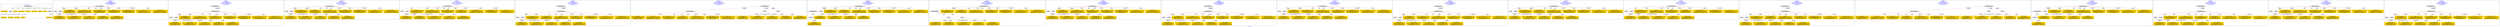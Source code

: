 digraph n0 {
fontcolor="blue"
remincross="true"
label="s02-dma.csv"
subgraph cluster_0 {
label="1-correct model"
n2[style="filled",color="white",fillcolor="lightgray",label="CulturalHeritageObject1"];
n3[shape="plaintext",style="filled",fillcolor="gold",label="Object Earliest Date"];
n4[style="filled",color="white",fillcolor="lightgray",label="Person1"];
n5[shape="plaintext",style="filled",fillcolor="gold",label="dimensions"];
n6[shape="plaintext",style="filled",fillcolor="gold",label="Object Facet Value 1"];
n7[shape="plaintext",style="filled",fillcolor="gold",label="Object Rights"];
n8[shape="plaintext",style="filled",fillcolor="gold",label="Object Link Source"];
n9[shape="plaintext",style="filled",fillcolor="gold",label="Object Title"];
n10[shape="plaintext",style="filled",fillcolor="gold",label="Object ID"];
n11[style="filled",color="white",fillcolor="lightgray",label="Concept1"];
n12[shape="plaintext",style="filled",fillcolor="gold",label="Artist Nationality"];
n13[shape="plaintext",style="filled",fillcolor="gold",label="Artist Birth Date"];
n14[shape="plaintext",style="filled",fillcolor="gold",label="Artist Death Date"];
n15[shape="plaintext",style="filled",fillcolor="gold",label="Artist Name"];
n16[shape="plaintext",style="filled",fillcolor="gold",label="Object Work Type"];
}
subgraph cluster_1 {
label="candidate 0\nlink coherence:1.0\nnode coherence:1.0\nconfidence:0.5586899708765634\nmapping score:0.6445633236255212\ncost:13.99973\n-precision:0.79-recall:0.79"
n18[style="filled",color="white",fillcolor="lightgray",label="CulturalHeritageObject1"];
n19[style="filled",color="white",fillcolor="lightgray",label="Person1"];
n20[style="filled",color="white",fillcolor="lightgray",label="Concept1"];
n21[shape="plaintext",style="filled",fillcolor="gold",label="Artist Death Date\n[Person,dateOfDeath,0.35]\n[CulturalHeritageObject,created,0.319]\n[Person,dateOfBirth,0.285]\n[CulturalHeritageObject,title,0.046]"];
n22[shape="plaintext",style="filled",fillcolor="gold",label="Object Earliest Date\n[Person,dateOfBirth,0.402]\n[CulturalHeritageObject,created,0.304]\n[Person,dateOfDeath,0.252]\n[Person,biographicalInformation,0.041]"];
n23[shape="plaintext",style="filled",fillcolor="gold",label="dimensions\n[CulturalHeritageObject,extent,0.902]\n[CulturalHeritageObject,provenance,0.041]\n[CulturalHeritageObject,description,0.034]\n[CulturalHeritageObject,accessionNumber,0.023]"];
n24[shape="plaintext",style="filled",fillcolor="gold",label="Artist Nationality\n[Person,countryAssociatedWithThePerson,0.807]\n[Concept,prefLabel,0.091]\n[CulturalHeritageObject,provenance,0.056]\n[CulturalHeritageObject,title,0.046]"];
n25[shape="plaintext",style="filled",fillcolor="gold",label="Object Rights\n[CulturalHeritageObject,provenance,0.656]\n[CulturalHeritageObject,description,0.12]\n[WebResource,classLink,0.114]\n[CulturalHeritageObject,title,0.11]"];
n26[shape="plaintext",style="filled",fillcolor="gold",label="Object Title\n[CulturalHeritageObject,description,0.332]\n[CulturalHeritageObject,title,0.321]\n[Person,biographicalInformation,0.205]\n[Concept,prefLabel,0.142]"];
n27[shape="plaintext",style="filled",fillcolor="gold",label="Object Facet Value 1\n[CulturalHeritageObject,medium,0.83]\n[CulturalHeritageObject,description,0.063]\n[Person,biographicalInformation,0.054]\n[Concept,prefLabel,0.054]"];
n28[shape="plaintext",style="filled",fillcolor="gold",label="Artist Name\n[Person,nameOfThePerson,0.518]\n[Document,classLink,0.19]\n[CulturalHeritageObject,provenance,0.17]\n[CulturalHeritageObject,title,0.121]"];
n29[shape="plaintext",style="filled",fillcolor="gold",label="Object ID\n[CulturalHeritageObject,accessionNumber,0.592]\n[WebResource,classLink,0.17]\n[CulturalHeritageObject,provenance,0.135]\n[Person,biographicalInformation,0.103]"];
n30[shape="plaintext",style="filled",fillcolor="gold",label="Artist Birth Date\n[Person,dateOfBirth,0.456]\n[CulturalHeritageObject,created,0.265]\n[Person,dateOfDeath,0.235]\n[Person,biographicalInformation,0.043]"];
n31[shape="plaintext",style="filled",fillcolor="gold",label="Object Link Source\n[CulturalHeritageObject,provenance,0.564]\n[WebResource,classLink,0.266]\n[CulturalHeritageObject,description,0.089]\n[CulturalHeritageObject,accessionNumber,0.081]"];
n32[shape="plaintext",style="filled",fillcolor="gold",label="Object Work Type\n[Concept,prefLabel,0.393]\n[Person,biographicalInformation,0.336]\n[CulturalHeritageObject,description,0.158]\n[CulturalHeritageObject,medium,0.113]"];
}
subgraph cluster_2 {
label="candidate 1\nlink coherence:1.0\nnode coherence:1.0\nconfidence:0.5586899708765634\nmapping score:0.6445633236255212\ncost:14.99954\n-precision:0.73-recall:0.79"
n34[style="filled",color="white",fillcolor="lightgray",label="CulturalHeritageObject1"];
n35[style="filled",color="white",fillcolor="lightgray",label="Person1"];
n36[style="filled",color="white",fillcolor="lightgray",label="Concept1"];
n37[style="filled",color="white",fillcolor="lightgray",label="EuropeanaAggregation1"];
n38[shape="plaintext",style="filled",fillcolor="gold",label="Artist Death Date\n[Person,dateOfDeath,0.35]\n[CulturalHeritageObject,created,0.319]\n[Person,dateOfBirth,0.285]\n[CulturalHeritageObject,title,0.046]"];
n39[shape="plaintext",style="filled",fillcolor="gold",label="Object Earliest Date\n[Person,dateOfBirth,0.402]\n[CulturalHeritageObject,created,0.304]\n[Person,dateOfDeath,0.252]\n[Person,biographicalInformation,0.041]"];
n40[shape="plaintext",style="filled",fillcolor="gold",label="dimensions\n[CulturalHeritageObject,extent,0.902]\n[CulturalHeritageObject,provenance,0.041]\n[CulturalHeritageObject,description,0.034]\n[CulturalHeritageObject,accessionNumber,0.023]"];
n41[shape="plaintext",style="filled",fillcolor="gold",label="Artist Nationality\n[Person,countryAssociatedWithThePerson,0.807]\n[Concept,prefLabel,0.091]\n[CulturalHeritageObject,provenance,0.056]\n[CulturalHeritageObject,title,0.046]"];
n42[shape="plaintext",style="filled",fillcolor="gold",label="Object Rights\n[CulturalHeritageObject,provenance,0.656]\n[CulturalHeritageObject,description,0.12]\n[WebResource,classLink,0.114]\n[CulturalHeritageObject,title,0.11]"];
n43[shape="plaintext",style="filled",fillcolor="gold",label="Object Title\n[CulturalHeritageObject,description,0.332]\n[CulturalHeritageObject,title,0.321]\n[Person,biographicalInformation,0.205]\n[Concept,prefLabel,0.142]"];
n44[shape="plaintext",style="filled",fillcolor="gold",label="Object Facet Value 1\n[CulturalHeritageObject,medium,0.83]\n[CulturalHeritageObject,description,0.063]\n[Person,biographicalInformation,0.054]\n[Concept,prefLabel,0.054]"];
n45[shape="plaintext",style="filled",fillcolor="gold",label="Artist Name\n[Person,nameOfThePerson,0.518]\n[Document,classLink,0.19]\n[CulturalHeritageObject,provenance,0.17]\n[CulturalHeritageObject,title,0.121]"];
n46[shape="plaintext",style="filled",fillcolor="gold",label="Object ID\n[CulturalHeritageObject,accessionNumber,0.592]\n[WebResource,classLink,0.17]\n[CulturalHeritageObject,provenance,0.135]\n[Person,biographicalInformation,0.103]"];
n47[shape="plaintext",style="filled",fillcolor="gold",label="Artist Birth Date\n[Person,dateOfBirth,0.456]\n[CulturalHeritageObject,created,0.265]\n[Person,dateOfDeath,0.235]\n[Person,biographicalInformation,0.043]"];
n48[shape="plaintext",style="filled",fillcolor="gold",label="Object Link Source\n[CulturalHeritageObject,provenance,0.564]\n[WebResource,classLink,0.266]\n[CulturalHeritageObject,description,0.089]\n[CulturalHeritageObject,accessionNumber,0.081]"];
n49[shape="plaintext",style="filled",fillcolor="gold",label="Object Work Type\n[Concept,prefLabel,0.393]\n[Person,biographicalInformation,0.336]\n[CulturalHeritageObject,description,0.158]\n[CulturalHeritageObject,medium,0.113]"];
}
subgraph cluster_3 {
label="candidate 10\nlink coherence:1.0\nnode coherence:1.0\nconfidence:0.5500464318491775\nmapping score:0.6416821439497258\ncost:13.99973\n-precision:0.79-recall:0.79"
n51[style="filled",color="white",fillcolor="lightgray",label="CulturalHeritageObject1"];
n52[style="filled",color="white",fillcolor="lightgray",label="Person1"];
n53[style="filled",color="white",fillcolor="lightgray",label="Concept1"];
n54[shape="plaintext",style="filled",fillcolor="gold",label="Artist Death Date\n[Person,dateOfDeath,0.35]\n[CulturalHeritageObject,created,0.319]\n[Person,dateOfBirth,0.285]\n[CulturalHeritageObject,title,0.046]"];
n55[shape="plaintext",style="filled",fillcolor="gold",label="Object Title\n[CulturalHeritageObject,description,0.332]\n[CulturalHeritageObject,title,0.321]\n[Person,biographicalInformation,0.205]\n[Concept,prefLabel,0.142]"];
n56[shape="plaintext",style="filled",fillcolor="gold",label="Artist Birth Date\n[Person,dateOfBirth,0.456]\n[CulturalHeritageObject,created,0.265]\n[Person,dateOfDeath,0.235]\n[Person,biographicalInformation,0.043]"];
n57[shape="plaintext",style="filled",fillcolor="gold",label="dimensions\n[CulturalHeritageObject,extent,0.902]\n[CulturalHeritageObject,provenance,0.041]\n[CulturalHeritageObject,description,0.034]\n[CulturalHeritageObject,accessionNumber,0.023]"];
n58[shape="plaintext",style="filled",fillcolor="gold",label="Artist Nationality\n[Person,countryAssociatedWithThePerson,0.807]\n[Concept,prefLabel,0.091]\n[CulturalHeritageObject,provenance,0.056]\n[CulturalHeritageObject,title,0.046]"];
n59[shape="plaintext",style="filled",fillcolor="gold",label="Object Rights\n[CulturalHeritageObject,provenance,0.656]\n[CulturalHeritageObject,description,0.12]\n[WebResource,classLink,0.114]\n[CulturalHeritageObject,title,0.11]"];
n60[shape="plaintext",style="filled",fillcolor="gold",label="Object Facet Value 1\n[CulturalHeritageObject,medium,0.83]\n[CulturalHeritageObject,description,0.063]\n[Person,biographicalInformation,0.054]\n[Concept,prefLabel,0.054]"];
n61[shape="plaintext",style="filled",fillcolor="gold",label="Artist Name\n[Person,nameOfThePerson,0.518]\n[Document,classLink,0.19]\n[CulturalHeritageObject,provenance,0.17]\n[CulturalHeritageObject,title,0.121]"];
n62[shape="plaintext",style="filled",fillcolor="gold",label="Object Earliest Date\n[Person,dateOfBirth,0.402]\n[CulturalHeritageObject,created,0.304]\n[Person,dateOfDeath,0.252]\n[Person,biographicalInformation,0.041]"];
n63[shape="plaintext",style="filled",fillcolor="gold",label="Object ID\n[CulturalHeritageObject,accessionNumber,0.592]\n[WebResource,classLink,0.17]\n[CulturalHeritageObject,provenance,0.135]\n[Person,biographicalInformation,0.103]"];
n64[shape="plaintext",style="filled",fillcolor="gold",label="Object Link Source\n[CulturalHeritageObject,provenance,0.564]\n[WebResource,classLink,0.266]\n[CulturalHeritageObject,description,0.089]\n[CulturalHeritageObject,accessionNumber,0.081]"];
n65[shape="plaintext",style="filled",fillcolor="gold",label="Object Work Type\n[Concept,prefLabel,0.393]\n[Person,biographicalInformation,0.336]\n[CulturalHeritageObject,description,0.158]\n[CulturalHeritageObject,medium,0.113]"];
}
subgraph cluster_4 {
label="candidate 11\nlink coherence:1.0\nnode coherence:1.0\nconfidence:0.5500464318491775\nmapping score:0.6416821439497258\ncost:14.0\n-precision:0.79-recall:0.79"
n67[style="filled",color="white",fillcolor="lightgray",label="CulturalHeritageObject2"];
n68[style="filled",color="white",fillcolor="lightgray",label="Person2"];
n69[style="filled",color="white",fillcolor="lightgray",label="Concept2"];
n70[shape="plaintext",style="filled",fillcolor="gold",label="Artist Death Date\n[Person,dateOfDeath,0.35]\n[CulturalHeritageObject,created,0.319]\n[Person,dateOfBirth,0.285]\n[CulturalHeritageObject,title,0.046]"];
n71[shape="plaintext",style="filled",fillcolor="gold",label="Object Earliest Date\n[Person,dateOfBirth,0.402]\n[CulturalHeritageObject,created,0.304]\n[Person,dateOfDeath,0.252]\n[Person,biographicalInformation,0.041]"];
n72[shape="plaintext",style="filled",fillcolor="gold",label="Object Rights\n[CulturalHeritageObject,provenance,0.656]\n[CulturalHeritageObject,description,0.12]\n[WebResource,classLink,0.114]\n[CulturalHeritageObject,title,0.11]"];
n73[shape="plaintext",style="filled",fillcolor="gold",label="dimensions\n[CulturalHeritageObject,extent,0.902]\n[CulturalHeritageObject,provenance,0.041]\n[CulturalHeritageObject,description,0.034]\n[CulturalHeritageObject,accessionNumber,0.023]"];
n74[shape="plaintext",style="filled",fillcolor="gold",label="Object Work Type\n[Concept,prefLabel,0.393]\n[Person,biographicalInformation,0.336]\n[CulturalHeritageObject,description,0.158]\n[CulturalHeritageObject,medium,0.113]"];
n75[shape="plaintext",style="filled",fillcolor="gold",label="Object Title\n[CulturalHeritageObject,description,0.332]\n[CulturalHeritageObject,title,0.321]\n[Person,biographicalInformation,0.205]\n[Concept,prefLabel,0.142]"];
n76[shape="plaintext",style="filled",fillcolor="gold",label="Artist Birth Date\n[Person,dateOfBirth,0.456]\n[CulturalHeritageObject,created,0.265]\n[Person,dateOfDeath,0.235]\n[Person,biographicalInformation,0.043]"];
n77[shape="plaintext",style="filled",fillcolor="gold",label="Object Link Source\n[CulturalHeritageObject,provenance,0.564]\n[WebResource,classLink,0.266]\n[CulturalHeritageObject,description,0.089]\n[CulturalHeritageObject,accessionNumber,0.081]"];
n78[shape="plaintext",style="filled",fillcolor="gold",label="Object Facet Value 1\n[CulturalHeritageObject,medium,0.83]\n[CulturalHeritageObject,description,0.063]\n[Person,biographicalInformation,0.054]\n[Concept,prefLabel,0.054]"];
n79[shape="plaintext",style="filled",fillcolor="gold",label="Object ID\n[CulturalHeritageObject,accessionNumber,0.592]\n[WebResource,classLink,0.17]\n[CulturalHeritageObject,provenance,0.135]\n[Person,biographicalInformation,0.103]"];
n80[shape="plaintext",style="filled",fillcolor="gold",label="Artist Nationality\n[Person,countryAssociatedWithThePerson,0.807]\n[Concept,prefLabel,0.091]\n[CulturalHeritageObject,provenance,0.056]\n[CulturalHeritageObject,title,0.046]"];
n81[shape="plaintext",style="filled",fillcolor="gold",label="Artist Name\n[Person,nameOfThePerson,0.518]\n[Document,classLink,0.19]\n[CulturalHeritageObject,provenance,0.17]\n[CulturalHeritageObject,title,0.121]"];
}
subgraph cluster_5 {
label="candidate 12\nlink coherence:1.0\nnode coherence:1.0\nconfidence:0.5500464318491775\nmapping score:0.6416821439497258\ncost:14.99954\n-precision:0.73-recall:0.79"
n83[style="filled",color="white",fillcolor="lightgray",label="CulturalHeritageObject1"];
n84[style="filled",color="white",fillcolor="lightgray",label="Person1"];
n85[style="filled",color="white",fillcolor="lightgray",label="Concept1"];
n86[style="filled",color="white",fillcolor="lightgray",label="EuropeanaAggregation1"];
n87[shape="plaintext",style="filled",fillcolor="gold",label="Artist Death Date\n[Person,dateOfDeath,0.35]\n[CulturalHeritageObject,created,0.319]\n[Person,dateOfBirth,0.285]\n[CulturalHeritageObject,title,0.046]"];
n88[shape="plaintext",style="filled",fillcolor="gold",label="Object Title\n[CulturalHeritageObject,description,0.332]\n[CulturalHeritageObject,title,0.321]\n[Person,biographicalInformation,0.205]\n[Concept,prefLabel,0.142]"];
n89[shape="plaintext",style="filled",fillcolor="gold",label="Artist Birth Date\n[Person,dateOfBirth,0.456]\n[CulturalHeritageObject,created,0.265]\n[Person,dateOfDeath,0.235]\n[Person,biographicalInformation,0.043]"];
n90[shape="plaintext",style="filled",fillcolor="gold",label="dimensions\n[CulturalHeritageObject,extent,0.902]\n[CulturalHeritageObject,provenance,0.041]\n[CulturalHeritageObject,description,0.034]\n[CulturalHeritageObject,accessionNumber,0.023]"];
n91[shape="plaintext",style="filled",fillcolor="gold",label="Artist Nationality\n[Person,countryAssociatedWithThePerson,0.807]\n[Concept,prefLabel,0.091]\n[CulturalHeritageObject,provenance,0.056]\n[CulturalHeritageObject,title,0.046]"];
n92[shape="plaintext",style="filled",fillcolor="gold",label="Object Rights\n[CulturalHeritageObject,provenance,0.656]\n[CulturalHeritageObject,description,0.12]\n[WebResource,classLink,0.114]\n[CulturalHeritageObject,title,0.11]"];
n93[shape="plaintext",style="filled",fillcolor="gold",label="Object Facet Value 1\n[CulturalHeritageObject,medium,0.83]\n[CulturalHeritageObject,description,0.063]\n[Person,biographicalInformation,0.054]\n[Concept,prefLabel,0.054]"];
n94[shape="plaintext",style="filled",fillcolor="gold",label="Artist Name\n[Person,nameOfThePerson,0.518]\n[Document,classLink,0.19]\n[CulturalHeritageObject,provenance,0.17]\n[CulturalHeritageObject,title,0.121]"];
n95[shape="plaintext",style="filled",fillcolor="gold",label="Object Earliest Date\n[Person,dateOfBirth,0.402]\n[CulturalHeritageObject,created,0.304]\n[Person,dateOfDeath,0.252]\n[Person,biographicalInformation,0.041]"];
n96[shape="plaintext",style="filled",fillcolor="gold",label="Object ID\n[CulturalHeritageObject,accessionNumber,0.592]\n[WebResource,classLink,0.17]\n[CulturalHeritageObject,provenance,0.135]\n[Person,biographicalInformation,0.103]"];
n97[shape="plaintext",style="filled",fillcolor="gold",label="Object Link Source\n[CulturalHeritageObject,provenance,0.564]\n[WebResource,classLink,0.266]\n[CulturalHeritageObject,description,0.089]\n[CulturalHeritageObject,accessionNumber,0.081]"];
n98[shape="plaintext",style="filled",fillcolor="gold",label="Object Work Type\n[Concept,prefLabel,0.393]\n[Person,biographicalInformation,0.336]\n[CulturalHeritageObject,description,0.158]\n[CulturalHeritageObject,medium,0.113]"];
}
subgraph cluster_6 {
label="candidate 13\nlink coherence:1.0\nnode coherence:1.0\nconfidence:0.5500464318491775\nmapping score:0.6416821439497258\ncost:14.9997\n-precision:0.6-recall:0.64"
n100[style="filled",color="white",fillcolor="lightgray",label="CulturalHeritageObject1"];
n101[style="filled",color="white",fillcolor="lightgray",label="CulturalHeritageObject2"];
n102[style="filled",color="white",fillcolor="lightgray",label="Person1"];
n103[style="filled",color="white",fillcolor="lightgray",label="Concept1"];
n104[shape="plaintext",style="filled",fillcolor="gold",label="Artist Death Date\n[Person,dateOfDeath,0.35]\n[CulturalHeritageObject,created,0.319]\n[Person,dateOfBirth,0.285]\n[CulturalHeritageObject,title,0.046]"];
n105[shape="plaintext",style="filled",fillcolor="gold",label="Object Rights\n[CulturalHeritageObject,provenance,0.656]\n[CulturalHeritageObject,description,0.12]\n[WebResource,classLink,0.114]\n[CulturalHeritageObject,title,0.11]"];
n106[shape="plaintext",style="filled",fillcolor="gold",label="dimensions\n[CulturalHeritageObject,extent,0.902]\n[CulturalHeritageObject,provenance,0.041]\n[CulturalHeritageObject,description,0.034]\n[CulturalHeritageObject,accessionNumber,0.023]"];
n107[shape="plaintext",style="filled",fillcolor="gold",label="Object Title\n[CulturalHeritageObject,description,0.332]\n[CulturalHeritageObject,title,0.321]\n[Person,biographicalInformation,0.205]\n[Concept,prefLabel,0.142]"];
n108[shape="plaintext",style="filled",fillcolor="gold",label="Artist Nationality\n[Person,countryAssociatedWithThePerson,0.807]\n[Concept,prefLabel,0.091]\n[CulturalHeritageObject,provenance,0.056]\n[CulturalHeritageObject,title,0.046]"];
n109[shape="plaintext",style="filled",fillcolor="gold",label="Artist Birth Date\n[Person,dateOfBirth,0.456]\n[CulturalHeritageObject,created,0.265]\n[Person,dateOfDeath,0.235]\n[Person,biographicalInformation,0.043]"];
n110[shape="plaintext",style="filled",fillcolor="gold",label="Artist Name\n[Person,nameOfThePerson,0.518]\n[Document,classLink,0.19]\n[CulturalHeritageObject,provenance,0.17]\n[CulturalHeritageObject,title,0.121]"];
n111[shape="plaintext",style="filled",fillcolor="gold",label="Object Link Source\n[CulturalHeritageObject,provenance,0.564]\n[WebResource,classLink,0.266]\n[CulturalHeritageObject,description,0.089]\n[CulturalHeritageObject,accessionNumber,0.081]"];
n112[shape="plaintext",style="filled",fillcolor="gold",label="Object Earliest Date\n[Person,dateOfBirth,0.402]\n[CulturalHeritageObject,created,0.304]\n[Person,dateOfDeath,0.252]\n[Person,biographicalInformation,0.041]"];
n113[shape="plaintext",style="filled",fillcolor="gold",label="Object Facet Value 1\n[CulturalHeritageObject,medium,0.83]\n[CulturalHeritageObject,description,0.063]\n[Person,biographicalInformation,0.054]\n[Concept,prefLabel,0.054]"];
n114[shape="plaintext",style="filled",fillcolor="gold",label="Object ID\n[CulturalHeritageObject,accessionNumber,0.592]\n[WebResource,classLink,0.17]\n[CulturalHeritageObject,provenance,0.135]\n[Person,biographicalInformation,0.103]"];
n115[shape="plaintext",style="filled",fillcolor="gold",label="Object Work Type\n[Concept,prefLabel,0.393]\n[Person,biographicalInformation,0.336]\n[CulturalHeritageObject,description,0.158]\n[CulturalHeritageObject,medium,0.113]"];
}
subgraph cluster_7 {
label="candidate 14\nlink coherence:1.0\nnode coherence:1.0\nconfidence:0.5500464318491775\nmapping score:0.6416821439497258\ncost:14.99975\n-precision:0.67-recall:0.71"
n117[style="filled",color="white",fillcolor="lightgray",label="CulturalHeritageObject1"];
n118[style="filled",color="white",fillcolor="lightgray",label="CulturalHeritageObject2"];
n119[style="filled",color="white",fillcolor="lightgray",label="Person1"];
n120[style="filled",color="white",fillcolor="lightgray",label="Concept2"];
n121[shape="plaintext",style="filled",fillcolor="gold",label="Artist Death Date\n[Person,dateOfDeath,0.35]\n[CulturalHeritageObject,created,0.319]\n[Person,dateOfBirth,0.285]\n[CulturalHeritageObject,title,0.046]"];
n122[shape="plaintext",style="filled",fillcolor="gold",label="Object Title\n[CulturalHeritageObject,description,0.332]\n[CulturalHeritageObject,title,0.321]\n[Person,biographicalInformation,0.205]\n[Concept,prefLabel,0.142]"];
n123[shape="plaintext",style="filled",fillcolor="gold",label="Artist Birth Date\n[Person,dateOfBirth,0.456]\n[CulturalHeritageObject,created,0.265]\n[Person,dateOfDeath,0.235]\n[Person,biographicalInformation,0.043]"];
n124[shape="plaintext",style="filled",fillcolor="gold",label="dimensions\n[CulturalHeritageObject,extent,0.902]\n[CulturalHeritageObject,provenance,0.041]\n[CulturalHeritageObject,description,0.034]\n[CulturalHeritageObject,accessionNumber,0.023]"];
n125[shape="plaintext",style="filled",fillcolor="gold",label="Object Work Type\n[Concept,prefLabel,0.393]\n[Person,biographicalInformation,0.336]\n[CulturalHeritageObject,description,0.158]\n[CulturalHeritageObject,medium,0.113]"];
n126[shape="plaintext",style="filled",fillcolor="gold",label="Artist Nationality\n[Person,countryAssociatedWithThePerson,0.807]\n[Concept,prefLabel,0.091]\n[CulturalHeritageObject,provenance,0.056]\n[CulturalHeritageObject,title,0.046]"];
n127[shape="plaintext",style="filled",fillcolor="gold",label="Object Rights\n[CulturalHeritageObject,provenance,0.656]\n[CulturalHeritageObject,description,0.12]\n[WebResource,classLink,0.114]\n[CulturalHeritageObject,title,0.11]"];
n128[shape="plaintext",style="filled",fillcolor="gold",label="Object Facet Value 1\n[CulturalHeritageObject,medium,0.83]\n[CulturalHeritageObject,description,0.063]\n[Person,biographicalInformation,0.054]\n[Concept,prefLabel,0.054]"];
n129[shape="plaintext",style="filled",fillcolor="gold",label="Artist Name\n[Person,nameOfThePerson,0.518]\n[Document,classLink,0.19]\n[CulturalHeritageObject,provenance,0.17]\n[CulturalHeritageObject,title,0.121]"];
n130[shape="plaintext",style="filled",fillcolor="gold",label="Object Earliest Date\n[Person,dateOfBirth,0.402]\n[CulturalHeritageObject,created,0.304]\n[Person,dateOfDeath,0.252]\n[Person,biographicalInformation,0.041]"];
n131[shape="plaintext",style="filled",fillcolor="gold",label="Object ID\n[CulturalHeritageObject,accessionNumber,0.592]\n[WebResource,classLink,0.17]\n[CulturalHeritageObject,provenance,0.135]\n[Person,biographicalInformation,0.103]"];
n132[shape="plaintext",style="filled",fillcolor="gold",label="Object Link Source\n[CulturalHeritageObject,provenance,0.564]\n[WebResource,classLink,0.266]\n[CulturalHeritageObject,description,0.089]\n[CulturalHeritageObject,accessionNumber,0.081]"];
}
subgraph cluster_8 {
label="candidate 15\nlink coherence:1.0\nnode coherence:1.0\nconfidence:0.5500464318491775\nmapping score:0.6416821439497258\ncost:14.99997\n-precision:0.6-recall:0.64"
n134[style="filled",color="white",fillcolor="lightgray",label="CulturalHeritageObject1"];
n135[style="filled",color="white",fillcolor="lightgray",label="CulturalHeritageObject2"];
n136[style="filled",color="white",fillcolor="lightgray",label="Person2"];
n137[style="filled",color="white",fillcolor="lightgray",label="Concept2"];
n138[shape="plaintext",style="filled",fillcolor="gold",label="Artist Death Date\n[Person,dateOfDeath,0.35]\n[CulturalHeritageObject,created,0.319]\n[Person,dateOfBirth,0.285]\n[CulturalHeritageObject,title,0.046]"];
n139[shape="plaintext",style="filled",fillcolor="gold",label="Object Earliest Date\n[Person,dateOfBirth,0.402]\n[CulturalHeritageObject,created,0.304]\n[Person,dateOfDeath,0.252]\n[Person,biographicalInformation,0.041]"];
n140[shape="plaintext",style="filled",fillcolor="gold",label="Object Title\n[CulturalHeritageObject,description,0.332]\n[CulturalHeritageObject,title,0.321]\n[Person,biographicalInformation,0.205]\n[Concept,prefLabel,0.142]"];
n141[shape="plaintext",style="filled",fillcolor="gold",label="Artist Birth Date\n[Person,dateOfBirth,0.456]\n[CulturalHeritageObject,created,0.265]\n[Person,dateOfDeath,0.235]\n[Person,biographicalInformation,0.043]"];
n142[shape="plaintext",style="filled",fillcolor="gold",label="dimensions\n[CulturalHeritageObject,extent,0.902]\n[CulturalHeritageObject,provenance,0.041]\n[CulturalHeritageObject,description,0.034]\n[CulturalHeritageObject,accessionNumber,0.023]"];
n143[shape="plaintext",style="filled",fillcolor="gold",label="Object Work Type\n[Concept,prefLabel,0.393]\n[Person,biographicalInformation,0.336]\n[CulturalHeritageObject,description,0.158]\n[CulturalHeritageObject,medium,0.113]"];
n144[shape="plaintext",style="filled",fillcolor="gold",label="Object Rights\n[CulturalHeritageObject,provenance,0.656]\n[CulturalHeritageObject,description,0.12]\n[WebResource,classLink,0.114]\n[CulturalHeritageObject,title,0.11]"];
n145[shape="plaintext",style="filled",fillcolor="gold",label="Object Facet Value 1\n[CulturalHeritageObject,medium,0.83]\n[CulturalHeritageObject,description,0.063]\n[Person,biographicalInformation,0.054]\n[Concept,prefLabel,0.054]"];
n146[shape="plaintext",style="filled",fillcolor="gold",label="Object ID\n[CulturalHeritageObject,accessionNumber,0.592]\n[WebResource,classLink,0.17]\n[CulturalHeritageObject,provenance,0.135]\n[Person,biographicalInformation,0.103]"];
n147[shape="plaintext",style="filled",fillcolor="gold",label="Object Link Source\n[CulturalHeritageObject,provenance,0.564]\n[WebResource,classLink,0.266]\n[CulturalHeritageObject,description,0.089]\n[CulturalHeritageObject,accessionNumber,0.081]"];
n148[shape="plaintext",style="filled",fillcolor="gold",label="Artist Nationality\n[Person,countryAssociatedWithThePerson,0.807]\n[Concept,prefLabel,0.091]\n[CulturalHeritageObject,provenance,0.056]\n[CulturalHeritageObject,title,0.046]"];
n149[shape="plaintext",style="filled",fillcolor="gold",label="Artist Name\n[Person,nameOfThePerson,0.518]\n[Document,classLink,0.19]\n[CulturalHeritageObject,provenance,0.17]\n[CulturalHeritageObject,title,0.121]"];
}
subgraph cluster_9 {
label="candidate 16\nlink coherence:1.0\nnode coherence:1.0\nconfidence:0.5458658236450472\nmapping score:0.6402886078816824\ncost:13.99973\n-precision:0.57-recall:0.57"
n151[style="filled",color="white",fillcolor="lightgray",label="CulturalHeritageObject1"];
n152[style="filled",color="white",fillcolor="lightgray",label="Person1"];
n153[style="filled",color="white",fillcolor="lightgray",label="Concept1"];
n154[shape="plaintext",style="filled",fillcolor="gold",label="Artist Death Date\n[Person,dateOfDeath,0.35]\n[CulturalHeritageObject,created,0.319]\n[Person,dateOfBirth,0.285]\n[CulturalHeritageObject,title,0.046]"];
n155[shape="plaintext",style="filled",fillcolor="gold",label="Artist Birth Date\n[Person,dateOfBirth,0.456]\n[CulturalHeritageObject,created,0.265]\n[Person,dateOfDeath,0.235]\n[Person,biographicalInformation,0.043]"];
n156[shape="plaintext",style="filled",fillcolor="gold",label="dimensions\n[CulturalHeritageObject,extent,0.902]\n[CulturalHeritageObject,provenance,0.041]\n[CulturalHeritageObject,description,0.034]\n[CulturalHeritageObject,accessionNumber,0.023]"];
n157[shape="plaintext",style="filled",fillcolor="gold",label="Artist Nationality\n[Person,countryAssociatedWithThePerson,0.807]\n[Concept,prefLabel,0.091]\n[CulturalHeritageObject,provenance,0.056]\n[CulturalHeritageObject,title,0.046]"];
n158[shape="plaintext",style="filled",fillcolor="gold",label="Object Rights\n[CulturalHeritageObject,provenance,0.656]\n[CulturalHeritageObject,description,0.12]\n[WebResource,classLink,0.114]\n[CulturalHeritageObject,title,0.11]"];
n159[shape="plaintext",style="filled",fillcolor="gold",label="Object Title\n[CulturalHeritageObject,description,0.332]\n[CulturalHeritageObject,title,0.321]\n[Person,biographicalInformation,0.205]\n[Concept,prefLabel,0.142]"];
n160[shape="plaintext",style="filled",fillcolor="gold",label="Object Facet Value 1\n[CulturalHeritageObject,medium,0.83]\n[CulturalHeritageObject,description,0.063]\n[Person,biographicalInformation,0.054]\n[Concept,prefLabel,0.054]"];
n161[shape="plaintext",style="filled",fillcolor="gold",label="Artist Name\n[Person,nameOfThePerson,0.518]\n[Document,classLink,0.19]\n[CulturalHeritageObject,provenance,0.17]\n[CulturalHeritageObject,title,0.121]"];
n162[shape="plaintext",style="filled",fillcolor="gold",label="Object Earliest Date\n[Person,dateOfBirth,0.402]\n[CulturalHeritageObject,created,0.304]\n[Person,dateOfDeath,0.252]\n[Person,biographicalInformation,0.041]"];
n163[shape="plaintext",style="filled",fillcolor="gold",label="Object ID\n[CulturalHeritageObject,accessionNumber,0.592]\n[WebResource,classLink,0.17]\n[CulturalHeritageObject,provenance,0.135]\n[Person,biographicalInformation,0.103]"];
n164[shape="plaintext",style="filled",fillcolor="gold",label="Object Link Source\n[CulturalHeritageObject,provenance,0.564]\n[WebResource,classLink,0.266]\n[CulturalHeritageObject,description,0.089]\n[CulturalHeritageObject,accessionNumber,0.081]"];
n165[shape="plaintext",style="filled",fillcolor="gold",label="Object Work Type\n[Concept,prefLabel,0.393]\n[Person,biographicalInformation,0.336]\n[CulturalHeritageObject,description,0.158]\n[CulturalHeritageObject,medium,0.113]"];
}
subgraph cluster_10 {
label="candidate 17\nlink coherence:1.0\nnode coherence:1.0\nconfidence:0.5458658236450472\nmapping score:0.6402886078816824\ncost:14.99954\n-precision:0.53-recall:0.57"
n167[style="filled",color="white",fillcolor="lightgray",label="CulturalHeritageObject1"];
n168[style="filled",color="white",fillcolor="lightgray",label="Person1"];
n169[style="filled",color="white",fillcolor="lightgray",label="Concept1"];
n170[style="filled",color="white",fillcolor="lightgray",label="EuropeanaAggregation1"];
n171[shape="plaintext",style="filled",fillcolor="gold",label="Artist Death Date\n[Person,dateOfDeath,0.35]\n[CulturalHeritageObject,created,0.319]\n[Person,dateOfBirth,0.285]\n[CulturalHeritageObject,title,0.046]"];
n172[shape="plaintext",style="filled",fillcolor="gold",label="Artist Birth Date\n[Person,dateOfBirth,0.456]\n[CulturalHeritageObject,created,0.265]\n[Person,dateOfDeath,0.235]\n[Person,biographicalInformation,0.043]"];
n173[shape="plaintext",style="filled",fillcolor="gold",label="dimensions\n[CulturalHeritageObject,extent,0.902]\n[CulturalHeritageObject,provenance,0.041]\n[CulturalHeritageObject,description,0.034]\n[CulturalHeritageObject,accessionNumber,0.023]"];
n174[shape="plaintext",style="filled",fillcolor="gold",label="Artist Nationality\n[Person,countryAssociatedWithThePerson,0.807]\n[Concept,prefLabel,0.091]\n[CulturalHeritageObject,provenance,0.056]\n[CulturalHeritageObject,title,0.046]"];
n175[shape="plaintext",style="filled",fillcolor="gold",label="Object Rights\n[CulturalHeritageObject,provenance,0.656]\n[CulturalHeritageObject,description,0.12]\n[WebResource,classLink,0.114]\n[CulturalHeritageObject,title,0.11]"];
n176[shape="plaintext",style="filled",fillcolor="gold",label="Object Title\n[CulturalHeritageObject,description,0.332]\n[CulturalHeritageObject,title,0.321]\n[Person,biographicalInformation,0.205]\n[Concept,prefLabel,0.142]"];
n177[shape="plaintext",style="filled",fillcolor="gold",label="Object Facet Value 1\n[CulturalHeritageObject,medium,0.83]\n[CulturalHeritageObject,description,0.063]\n[Person,biographicalInformation,0.054]\n[Concept,prefLabel,0.054]"];
n178[shape="plaintext",style="filled",fillcolor="gold",label="Artist Name\n[Person,nameOfThePerson,0.518]\n[Document,classLink,0.19]\n[CulturalHeritageObject,provenance,0.17]\n[CulturalHeritageObject,title,0.121]"];
n179[shape="plaintext",style="filled",fillcolor="gold",label="Object Earliest Date\n[Person,dateOfBirth,0.402]\n[CulturalHeritageObject,created,0.304]\n[Person,dateOfDeath,0.252]\n[Person,biographicalInformation,0.041]"];
n180[shape="plaintext",style="filled",fillcolor="gold",label="Object ID\n[CulturalHeritageObject,accessionNumber,0.592]\n[WebResource,classLink,0.17]\n[CulturalHeritageObject,provenance,0.135]\n[Person,biographicalInformation,0.103]"];
n181[shape="plaintext",style="filled",fillcolor="gold",label="Object Link Source\n[CulturalHeritageObject,provenance,0.564]\n[WebResource,classLink,0.266]\n[CulturalHeritageObject,description,0.089]\n[CulturalHeritageObject,accessionNumber,0.081]"];
n182[shape="plaintext",style="filled",fillcolor="gold",label="Object Work Type\n[Concept,prefLabel,0.393]\n[Person,biographicalInformation,0.336]\n[CulturalHeritageObject,description,0.158]\n[CulturalHeritageObject,medium,0.113]"];
}
subgraph cluster_11 {
label="candidate 18\nlink coherence:1.0\nnode coherence:1.0\nconfidence:0.5449514661841821\nmapping score:0.639983822061394\ncost:13.99973\n-precision:0.71-recall:0.71"
n184[style="filled",color="white",fillcolor="lightgray",label="CulturalHeritageObject1"];
n185[style="filled",color="white",fillcolor="lightgray",label="Person1"];
n186[style="filled",color="white",fillcolor="lightgray",label="Concept1"];
n187[shape="plaintext",style="filled",fillcolor="gold",label="Artist Death Date\n[Person,dateOfDeath,0.35]\n[CulturalHeritageObject,created,0.319]\n[Person,dateOfBirth,0.285]\n[CulturalHeritageObject,title,0.046]"];
n188[shape="plaintext",style="filled",fillcolor="gold",label="Object Title\n[CulturalHeritageObject,description,0.332]\n[CulturalHeritageObject,title,0.321]\n[Person,biographicalInformation,0.205]\n[Concept,prefLabel,0.142]"];
n189[shape="plaintext",style="filled",fillcolor="gold",label="Artist Birth Date\n[Person,dateOfBirth,0.456]\n[CulturalHeritageObject,created,0.265]\n[Person,dateOfDeath,0.235]\n[Person,biographicalInformation,0.043]"];
n190[shape="plaintext",style="filled",fillcolor="gold",label="dimensions\n[CulturalHeritageObject,extent,0.902]\n[CulturalHeritageObject,provenance,0.041]\n[CulturalHeritageObject,description,0.034]\n[CulturalHeritageObject,accessionNumber,0.023]"];
n191[shape="plaintext",style="filled",fillcolor="gold",label="Artist Nationality\n[Person,countryAssociatedWithThePerson,0.807]\n[Concept,prefLabel,0.091]\n[CulturalHeritageObject,provenance,0.056]\n[CulturalHeritageObject,title,0.046]"];
n192[shape="plaintext",style="filled",fillcolor="gold",label="Object Rights\n[CulturalHeritageObject,provenance,0.656]\n[CulturalHeritageObject,description,0.12]\n[WebResource,classLink,0.114]\n[CulturalHeritageObject,title,0.11]"];
n193[shape="plaintext",style="filled",fillcolor="gold",label="Object Facet Value 1\n[CulturalHeritageObject,medium,0.83]\n[CulturalHeritageObject,description,0.063]\n[Person,biographicalInformation,0.054]\n[Concept,prefLabel,0.054]"];
n194[shape="plaintext",style="filled",fillcolor="gold",label="Artist Name\n[Person,nameOfThePerson,0.518]\n[Document,classLink,0.19]\n[CulturalHeritageObject,provenance,0.17]\n[CulturalHeritageObject,title,0.121]"];
n195[shape="plaintext",style="filled",fillcolor="gold",label="Object Earliest Date\n[Person,dateOfBirth,0.402]\n[CulturalHeritageObject,created,0.304]\n[Person,dateOfDeath,0.252]\n[Person,biographicalInformation,0.041]"];
n196[shape="plaintext",style="filled",fillcolor="gold",label="Object ID\n[CulturalHeritageObject,accessionNumber,0.592]\n[WebResource,classLink,0.17]\n[CulturalHeritageObject,provenance,0.135]\n[Person,biographicalInformation,0.103]"];
n197[shape="plaintext",style="filled",fillcolor="gold",label="Object Link Source\n[CulturalHeritageObject,provenance,0.564]\n[WebResource,classLink,0.266]\n[CulturalHeritageObject,description,0.089]\n[CulturalHeritageObject,accessionNumber,0.081]"];
n198[shape="plaintext",style="filled",fillcolor="gold",label="Object Work Type\n[Concept,prefLabel,0.393]\n[Person,biographicalInformation,0.336]\n[CulturalHeritageObject,description,0.158]\n[CulturalHeritageObject,medium,0.113]"];
}
subgraph cluster_12 {
label="candidate 19\nlink coherence:1.0\nnode coherence:1.0\nconfidence:0.5449514661841821\nmapping score:0.639983822061394\ncost:14.99954\n-precision:0.67-recall:0.71"
n200[style="filled",color="white",fillcolor="lightgray",label="CulturalHeritageObject1"];
n201[style="filled",color="white",fillcolor="lightgray",label="Person1"];
n202[style="filled",color="white",fillcolor="lightgray",label="Concept1"];
n203[style="filled",color="white",fillcolor="lightgray",label="EuropeanaAggregation1"];
n204[shape="plaintext",style="filled",fillcolor="gold",label="Artist Death Date\n[Person,dateOfDeath,0.35]\n[CulturalHeritageObject,created,0.319]\n[Person,dateOfBirth,0.285]\n[CulturalHeritageObject,title,0.046]"];
n205[shape="plaintext",style="filled",fillcolor="gold",label="Object Title\n[CulturalHeritageObject,description,0.332]\n[CulturalHeritageObject,title,0.321]\n[Person,biographicalInformation,0.205]\n[Concept,prefLabel,0.142]"];
n206[shape="plaintext",style="filled",fillcolor="gold",label="Artist Birth Date\n[Person,dateOfBirth,0.456]\n[CulturalHeritageObject,created,0.265]\n[Person,dateOfDeath,0.235]\n[Person,biographicalInformation,0.043]"];
n207[shape="plaintext",style="filled",fillcolor="gold",label="dimensions\n[CulturalHeritageObject,extent,0.902]\n[CulturalHeritageObject,provenance,0.041]\n[CulturalHeritageObject,description,0.034]\n[CulturalHeritageObject,accessionNumber,0.023]"];
n208[shape="plaintext",style="filled",fillcolor="gold",label="Artist Nationality\n[Person,countryAssociatedWithThePerson,0.807]\n[Concept,prefLabel,0.091]\n[CulturalHeritageObject,provenance,0.056]\n[CulturalHeritageObject,title,0.046]"];
n209[shape="plaintext",style="filled",fillcolor="gold",label="Object Rights\n[CulturalHeritageObject,provenance,0.656]\n[CulturalHeritageObject,description,0.12]\n[WebResource,classLink,0.114]\n[CulturalHeritageObject,title,0.11]"];
n210[shape="plaintext",style="filled",fillcolor="gold",label="Object Facet Value 1\n[CulturalHeritageObject,medium,0.83]\n[CulturalHeritageObject,description,0.063]\n[Person,biographicalInformation,0.054]\n[Concept,prefLabel,0.054]"];
n211[shape="plaintext",style="filled",fillcolor="gold",label="Artist Name\n[Person,nameOfThePerson,0.518]\n[Document,classLink,0.19]\n[CulturalHeritageObject,provenance,0.17]\n[CulturalHeritageObject,title,0.121]"];
n212[shape="plaintext",style="filled",fillcolor="gold",label="Object Earliest Date\n[Person,dateOfBirth,0.402]\n[CulturalHeritageObject,created,0.304]\n[Person,dateOfDeath,0.252]\n[Person,biographicalInformation,0.041]"];
n213[shape="plaintext",style="filled",fillcolor="gold",label="Object ID\n[CulturalHeritageObject,accessionNumber,0.592]\n[WebResource,classLink,0.17]\n[CulturalHeritageObject,provenance,0.135]\n[Person,biographicalInformation,0.103]"];
n214[shape="plaintext",style="filled",fillcolor="gold",label="Object Link Source\n[CulturalHeritageObject,provenance,0.564]\n[WebResource,classLink,0.266]\n[CulturalHeritageObject,description,0.089]\n[CulturalHeritageObject,accessionNumber,0.081]"];
n215[shape="plaintext",style="filled",fillcolor="gold",label="Object Work Type\n[Concept,prefLabel,0.393]\n[Person,biographicalInformation,0.336]\n[CulturalHeritageObject,description,0.158]\n[CulturalHeritageObject,medium,0.113]"];
}
subgraph cluster_13 {
label="candidate 2\nlink coherence:1.0\nnode coherence:1.0\nconfidence:0.5577756134156983\nmapping score:0.6442585378052327\ncost:13.99973\n-precision:0.93-recall:0.93"
n217[style="filled",color="white",fillcolor="lightgray",label="CulturalHeritageObject1"];
n218[style="filled",color="white",fillcolor="lightgray",label="Person1"];
n219[style="filled",color="white",fillcolor="lightgray",label="Concept1"];
n220[shape="plaintext",style="filled",fillcolor="gold",label="Artist Death Date\n[Person,dateOfDeath,0.35]\n[CulturalHeritageObject,created,0.319]\n[Person,dateOfBirth,0.285]\n[CulturalHeritageObject,title,0.046]"];
n221[shape="plaintext",style="filled",fillcolor="gold",label="Object Title\n[CulturalHeritageObject,description,0.332]\n[CulturalHeritageObject,title,0.321]\n[Person,biographicalInformation,0.205]\n[Concept,prefLabel,0.142]"];
n222[shape="plaintext",style="filled",fillcolor="gold",label="Object Earliest Date\n[Person,dateOfBirth,0.402]\n[CulturalHeritageObject,created,0.304]\n[Person,dateOfDeath,0.252]\n[Person,biographicalInformation,0.041]"];
n223[shape="plaintext",style="filled",fillcolor="gold",label="dimensions\n[CulturalHeritageObject,extent,0.902]\n[CulturalHeritageObject,provenance,0.041]\n[CulturalHeritageObject,description,0.034]\n[CulturalHeritageObject,accessionNumber,0.023]"];
n224[shape="plaintext",style="filled",fillcolor="gold",label="Artist Nationality\n[Person,countryAssociatedWithThePerson,0.807]\n[Concept,prefLabel,0.091]\n[CulturalHeritageObject,provenance,0.056]\n[CulturalHeritageObject,title,0.046]"];
n225[shape="plaintext",style="filled",fillcolor="gold",label="Object Rights\n[CulturalHeritageObject,provenance,0.656]\n[CulturalHeritageObject,description,0.12]\n[WebResource,classLink,0.114]\n[CulturalHeritageObject,title,0.11]"];
n226[shape="plaintext",style="filled",fillcolor="gold",label="Object Facet Value 1\n[CulturalHeritageObject,medium,0.83]\n[CulturalHeritageObject,description,0.063]\n[Person,biographicalInformation,0.054]\n[Concept,prefLabel,0.054]"];
n227[shape="plaintext",style="filled",fillcolor="gold",label="Artist Name\n[Person,nameOfThePerson,0.518]\n[Document,classLink,0.19]\n[CulturalHeritageObject,provenance,0.17]\n[CulturalHeritageObject,title,0.121]"];
n228[shape="plaintext",style="filled",fillcolor="gold",label="Object ID\n[CulturalHeritageObject,accessionNumber,0.592]\n[WebResource,classLink,0.17]\n[CulturalHeritageObject,provenance,0.135]\n[Person,biographicalInformation,0.103]"];
n229[shape="plaintext",style="filled",fillcolor="gold",label="Artist Birth Date\n[Person,dateOfBirth,0.456]\n[CulturalHeritageObject,created,0.265]\n[Person,dateOfDeath,0.235]\n[Person,biographicalInformation,0.043]"];
n230[shape="plaintext",style="filled",fillcolor="gold",label="Object Link Source\n[CulturalHeritageObject,provenance,0.564]\n[WebResource,classLink,0.266]\n[CulturalHeritageObject,description,0.089]\n[CulturalHeritageObject,accessionNumber,0.081]"];
n231[shape="plaintext",style="filled",fillcolor="gold",label="Object Work Type\n[Concept,prefLabel,0.393]\n[Person,biographicalInformation,0.336]\n[CulturalHeritageObject,description,0.158]\n[CulturalHeritageObject,medium,0.113]"];
}
subgraph cluster_14 {
label="candidate 3\nlink coherence:1.0\nnode coherence:1.0\nconfidence:0.5577756134156983\nmapping score:0.6442585378052327\ncost:14.0\n-precision:0.93-recall:0.93"
n233[style="filled",color="white",fillcolor="lightgray",label="CulturalHeritageObject2"];
n234[style="filled",color="white",fillcolor="lightgray",label="Person2"];
n235[style="filled",color="white",fillcolor="lightgray",label="Concept2"];
n236[shape="plaintext",style="filled",fillcolor="gold",label="Artist Death Date\n[Person,dateOfDeath,0.35]\n[CulturalHeritageObject,created,0.319]\n[Person,dateOfBirth,0.285]\n[CulturalHeritageObject,title,0.046]"];
n237[shape="plaintext",style="filled",fillcolor="gold",label="Artist Birth Date\n[Person,dateOfBirth,0.456]\n[CulturalHeritageObject,created,0.265]\n[Person,dateOfDeath,0.235]\n[Person,biographicalInformation,0.043]"];
n238[shape="plaintext",style="filled",fillcolor="gold",label="Object Rights\n[CulturalHeritageObject,provenance,0.656]\n[CulturalHeritageObject,description,0.12]\n[WebResource,classLink,0.114]\n[CulturalHeritageObject,title,0.11]"];
n239[shape="plaintext",style="filled",fillcolor="gold",label="dimensions\n[CulturalHeritageObject,extent,0.902]\n[CulturalHeritageObject,provenance,0.041]\n[CulturalHeritageObject,description,0.034]\n[CulturalHeritageObject,accessionNumber,0.023]"];
n240[shape="plaintext",style="filled",fillcolor="gold",label="Object Work Type\n[Concept,prefLabel,0.393]\n[Person,biographicalInformation,0.336]\n[CulturalHeritageObject,description,0.158]\n[CulturalHeritageObject,medium,0.113]"];
n241[shape="plaintext",style="filled",fillcolor="gold",label="Object Title\n[CulturalHeritageObject,description,0.332]\n[CulturalHeritageObject,title,0.321]\n[Person,biographicalInformation,0.205]\n[Concept,prefLabel,0.142]"];
n242[shape="plaintext",style="filled",fillcolor="gold",label="Object Earliest Date\n[Person,dateOfBirth,0.402]\n[CulturalHeritageObject,created,0.304]\n[Person,dateOfDeath,0.252]\n[Person,biographicalInformation,0.041]"];
n243[shape="plaintext",style="filled",fillcolor="gold",label="Object Link Source\n[CulturalHeritageObject,provenance,0.564]\n[WebResource,classLink,0.266]\n[CulturalHeritageObject,description,0.089]\n[CulturalHeritageObject,accessionNumber,0.081]"];
n244[shape="plaintext",style="filled",fillcolor="gold",label="Object Facet Value 1\n[CulturalHeritageObject,medium,0.83]\n[CulturalHeritageObject,description,0.063]\n[Person,biographicalInformation,0.054]\n[Concept,prefLabel,0.054]"];
n245[shape="plaintext",style="filled",fillcolor="gold",label="Object ID\n[CulturalHeritageObject,accessionNumber,0.592]\n[WebResource,classLink,0.17]\n[CulturalHeritageObject,provenance,0.135]\n[Person,biographicalInformation,0.103]"];
n246[shape="plaintext",style="filled",fillcolor="gold",label="Artist Nationality\n[Person,countryAssociatedWithThePerson,0.807]\n[Concept,prefLabel,0.091]\n[CulturalHeritageObject,provenance,0.056]\n[CulturalHeritageObject,title,0.046]"];
n247[shape="plaintext",style="filled",fillcolor="gold",label="Artist Name\n[Person,nameOfThePerson,0.518]\n[Document,classLink,0.19]\n[CulturalHeritageObject,provenance,0.17]\n[CulturalHeritageObject,title,0.121]"];
}
subgraph cluster_15 {
label="candidate 4\nlink coherence:1.0\nnode coherence:1.0\nconfidence:0.5577756134156983\nmapping score:0.6442585378052327\ncost:14.99954\n-precision:0.87-recall:0.93"
n249[style="filled",color="white",fillcolor="lightgray",label="CulturalHeritageObject1"];
n250[style="filled",color="white",fillcolor="lightgray",label="Person1"];
n251[style="filled",color="white",fillcolor="lightgray",label="Concept1"];
n252[style="filled",color="white",fillcolor="lightgray",label="EuropeanaAggregation1"];
n253[shape="plaintext",style="filled",fillcolor="gold",label="Artist Death Date\n[Person,dateOfDeath,0.35]\n[CulturalHeritageObject,created,0.319]\n[Person,dateOfBirth,0.285]\n[CulturalHeritageObject,title,0.046]"];
n254[shape="plaintext",style="filled",fillcolor="gold",label="Object Title\n[CulturalHeritageObject,description,0.332]\n[CulturalHeritageObject,title,0.321]\n[Person,biographicalInformation,0.205]\n[Concept,prefLabel,0.142]"];
n255[shape="plaintext",style="filled",fillcolor="gold",label="Object Earliest Date\n[Person,dateOfBirth,0.402]\n[CulturalHeritageObject,created,0.304]\n[Person,dateOfDeath,0.252]\n[Person,biographicalInformation,0.041]"];
n256[shape="plaintext",style="filled",fillcolor="gold",label="dimensions\n[CulturalHeritageObject,extent,0.902]\n[CulturalHeritageObject,provenance,0.041]\n[CulturalHeritageObject,description,0.034]\n[CulturalHeritageObject,accessionNumber,0.023]"];
n257[shape="plaintext",style="filled",fillcolor="gold",label="Artist Nationality\n[Person,countryAssociatedWithThePerson,0.807]\n[Concept,prefLabel,0.091]\n[CulturalHeritageObject,provenance,0.056]\n[CulturalHeritageObject,title,0.046]"];
n258[shape="plaintext",style="filled",fillcolor="gold",label="Object Rights\n[CulturalHeritageObject,provenance,0.656]\n[CulturalHeritageObject,description,0.12]\n[WebResource,classLink,0.114]\n[CulturalHeritageObject,title,0.11]"];
n259[shape="plaintext",style="filled",fillcolor="gold",label="Object Facet Value 1\n[CulturalHeritageObject,medium,0.83]\n[CulturalHeritageObject,description,0.063]\n[Person,biographicalInformation,0.054]\n[Concept,prefLabel,0.054]"];
n260[shape="plaintext",style="filled",fillcolor="gold",label="Artist Name\n[Person,nameOfThePerson,0.518]\n[Document,classLink,0.19]\n[CulturalHeritageObject,provenance,0.17]\n[CulturalHeritageObject,title,0.121]"];
n261[shape="plaintext",style="filled",fillcolor="gold",label="Object ID\n[CulturalHeritageObject,accessionNumber,0.592]\n[WebResource,classLink,0.17]\n[CulturalHeritageObject,provenance,0.135]\n[Person,biographicalInformation,0.103]"];
n262[shape="plaintext",style="filled",fillcolor="gold",label="Artist Birth Date\n[Person,dateOfBirth,0.456]\n[CulturalHeritageObject,created,0.265]\n[Person,dateOfDeath,0.235]\n[Person,biographicalInformation,0.043]"];
n263[shape="plaintext",style="filled",fillcolor="gold",label="Object Link Source\n[CulturalHeritageObject,provenance,0.564]\n[WebResource,classLink,0.266]\n[CulturalHeritageObject,description,0.089]\n[CulturalHeritageObject,accessionNumber,0.081]"];
n264[shape="plaintext",style="filled",fillcolor="gold",label="Object Work Type\n[Concept,prefLabel,0.393]\n[Person,biographicalInformation,0.336]\n[CulturalHeritageObject,description,0.158]\n[CulturalHeritageObject,medium,0.113]"];
}
subgraph cluster_16 {
label="candidate 5\nlink coherence:1.0\nnode coherence:1.0\nconfidence:0.5577756134156983\nmapping score:0.6442585378052327\ncost:14.9997\n-precision:0.73-recall:0.79"
n266[style="filled",color="white",fillcolor="lightgray",label="CulturalHeritageObject1"];
n267[style="filled",color="white",fillcolor="lightgray",label="CulturalHeritageObject2"];
n268[style="filled",color="white",fillcolor="lightgray",label="Person1"];
n269[style="filled",color="white",fillcolor="lightgray",label="Concept1"];
n270[shape="plaintext",style="filled",fillcolor="gold",label="Artist Death Date\n[Person,dateOfDeath,0.35]\n[CulturalHeritageObject,created,0.319]\n[Person,dateOfBirth,0.285]\n[CulturalHeritageObject,title,0.046]"];
n271[shape="plaintext",style="filled",fillcolor="gold",label="Object Rights\n[CulturalHeritageObject,provenance,0.656]\n[CulturalHeritageObject,description,0.12]\n[WebResource,classLink,0.114]\n[CulturalHeritageObject,title,0.11]"];
n272[shape="plaintext",style="filled",fillcolor="gold",label="dimensions\n[CulturalHeritageObject,extent,0.902]\n[CulturalHeritageObject,provenance,0.041]\n[CulturalHeritageObject,description,0.034]\n[CulturalHeritageObject,accessionNumber,0.023]"];
n273[shape="plaintext",style="filled",fillcolor="gold",label="Object Title\n[CulturalHeritageObject,description,0.332]\n[CulturalHeritageObject,title,0.321]\n[Person,biographicalInformation,0.205]\n[Concept,prefLabel,0.142]"];
n274[shape="plaintext",style="filled",fillcolor="gold",label="Artist Nationality\n[Person,countryAssociatedWithThePerson,0.807]\n[Concept,prefLabel,0.091]\n[CulturalHeritageObject,provenance,0.056]\n[CulturalHeritageObject,title,0.046]"];
n275[shape="plaintext",style="filled",fillcolor="gold",label="Object Earliest Date\n[Person,dateOfBirth,0.402]\n[CulturalHeritageObject,created,0.304]\n[Person,dateOfDeath,0.252]\n[Person,biographicalInformation,0.041]"];
n276[shape="plaintext",style="filled",fillcolor="gold",label="Artist Name\n[Person,nameOfThePerson,0.518]\n[Document,classLink,0.19]\n[CulturalHeritageObject,provenance,0.17]\n[CulturalHeritageObject,title,0.121]"];
n277[shape="plaintext",style="filled",fillcolor="gold",label="Object Link Source\n[CulturalHeritageObject,provenance,0.564]\n[WebResource,classLink,0.266]\n[CulturalHeritageObject,description,0.089]\n[CulturalHeritageObject,accessionNumber,0.081]"];
n278[shape="plaintext",style="filled",fillcolor="gold",label="Artist Birth Date\n[Person,dateOfBirth,0.456]\n[CulturalHeritageObject,created,0.265]\n[Person,dateOfDeath,0.235]\n[Person,biographicalInformation,0.043]"];
n279[shape="plaintext",style="filled",fillcolor="gold",label="Object Facet Value 1\n[CulturalHeritageObject,medium,0.83]\n[CulturalHeritageObject,description,0.063]\n[Person,biographicalInformation,0.054]\n[Concept,prefLabel,0.054]"];
n280[shape="plaintext",style="filled",fillcolor="gold",label="Object ID\n[CulturalHeritageObject,accessionNumber,0.592]\n[WebResource,classLink,0.17]\n[CulturalHeritageObject,provenance,0.135]\n[Person,biographicalInformation,0.103]"];
n281[shape="plaintext",style="filled",fillcolor="gold",label="Object Work Type\n[Concept,prefLabel,0.393]\n[Person,biographicalInformation,0.336]\n[CulturalHeritageObject,description,0.158]\n[CulturalHeritageObject,medium,0.113]"];
}
subgraph cluster_17 {
label="candidate 6\nlink coherence:1.0\nnode coherence:1.0\nconfidence:0.5577756134156983\nmapping score:0.6442585378052327\ncost:14.99975\n-precision:0.8-recall:0.86"
n283[style="filled",color="white",fillcolor="lightgray",label="CulturalHeritageObject1"];
n284[style="filled",color="white",fillcolor="lightgray",label="CulturalHeritageObject2"];
n285[style="filled",color="white",fillcolor="lightgray",label="Person1"];
n286[style="filled",color="white",fillcolor="lightgray",label="Concept2"];
n287[shape="plaintext",style="filled",fillcolor="gold",label="Artist Death Date\n[Person,dateOfDeath,0.35]\n[CulturalHeritageObject,created,0.319]\n[Person,dateOfBirth,0.285]\n[CulturalHeritageObject,title,0.046]"];
n288[shape="plaintext",style="filled",fillcolor="gold",label="Object Title\n[CulturalHeritageObject,description,0.332]\n[CulturalHeritageObject,title,0.321]\n[Person,biographicalInformation,0.205]\n[Concept,prefLabel,0.142]"];
n289[shape="plaintext",style="filled",fillcolor="gold",label="Object Earliest Date\n[Person,dateOfBirth,0.402]\n[CulturalHeritageObject,created,0.304]\n[Person,dateOfDeath,0.252]\n[Person,biographicalInformation,0.041]"];
n290[shape="plaintext",style="filled",fillcolor="gold",label="dimensions\n[CulturalHeritageObject,extent,0.902]\n[CulturalHeritageObject,provenance,0.041]\n[CulturalHeritageObject,description,0.034]\n[CulturalHeritageObject,accessionNumber,0.023]"];
n291[shape="plaintext",style="filled",fillcolor="gold",label="Object Work Type\n[Concept,prefLabel,0.393]\n[Person,biographicalInformation,0.336]\n[CulturalHeritageObject,description,0.158]\n[CulturalHeritageObject,medium,0.113]"];
n292[shape="plaintext",style="filled",fillcolor="gold",label="Artist Nationality\n[Person,countryAssociatedWithThePerson,0.807]\n[Concept,prefLabel,0.091]\n[CulturalHeritageObject,provenance,0.056]\n[CulturalHeritageObject,title,0.046]"];
n293[shape="plaintext",style="filled",fillcolor="gold",label="Object Rights\n[CulturalHeritageObject,provenance,0.656]\n[CulturalHeritageObject,description,0.12]\n[WebResource,classLink,0.114]\n[CulturalHeritageObject,title,0.11]"];
n294[shape="plaintext",style="filled",fillcolor="gold",label="Object Facet Value 1\n[CulturalHeritageObject,medium,0.83]\n[CulturalHeritageObject,description,0.063]\n[Person,biographicalInformation,0.054]\n[Concept,prefLabel,0.054]"];
n295[shape="plaintext",style="filled",fillcolor="gold",label="Artist Name\n[Person,nameOfThePerson,0.518]\n[Document,classLink,0.19]\n[CulturalHeritageObject,provenance,0.17]\n[CulturalHeritageObject,title,0.121]"];
n296[shape="plaintext",style="filled",fillcolor="gold",label="Object ID\n[CulturalHeritageObject,accessionNumber,0.592]\n[WebResource,classLink,0.17]\n[CulturalHeritageObject,provenance,0.135]\n[Person,biographicalInformation,0.103]"];
n297[shape="plaintext",style="filled",fillcolor="gold",label="Artist Birth Date\n[Person,dateOfBirth,0.456]\n[CulturalHeritageObject,created,0.265]\n[Person,dateOfDeath,0.235]\n[Person,biographicalInformation,0.043]"];
n298[shape="plaintext",style="filled",fillcolor="gold",label="Object Link Source\n[CulturalHeritageObject,provenance,0.564]\n[WebResource,classLink,0.266]\n[CulturalHeritageObject,description,0.089]\n[CulturalHeritageObject,accessionNumber,0.081]"];
}
subgraph cluster_18 {
label="candidate 7\nlink coherence:1.0\nnode coherence:1.0\nconfidence:0.5577756134156983\nmapping score:0.6442585378052327\ncost:14.99997\n-precision:0.87-recall:0.93"
n300[style="filled",color="white",fillcolor="lightgray",label="CulturalHeritageObject1"];
n301[style="filled",color="white",fillcolor="lightgray",label="CulturalHeritageObject2"];
n302[style="filled",color="white",fillcolor="lightgray",label="Person2"];
n303[style="filled",color="white",fillcolor="lightgray",label="Concept2"];
n304[shape="plaintext",style="filled",fillcolor="gold",label="Artist Death Date\n[Person,dateOfDeath,0.35]\n[CulturalHeritageObject,created,0.319]\n[Person,dateOfBirth,0.285]\n[CulturalHeritageObject,title,0.046]"];
n305[shape="plaintext",style="filled",fillcolor="gold",label="Artist Birth Date\n[Person,dateOfBirth,0.456]\n[CulturalHeritageObject,created,0.265]\n[Person,dateOfDeath,0.235]\n[Person,biographicalInformation,0.043]"];
n306[shape="plaintext",style="filled",fillcolor="gold",label="Object Rights\n[CulturalHeritageObject,provenance,0.656]\n[CulturalHeritageObject,description,0.12]\n[WebResource,classLink,0.114]\n[CulturalHeritageObject,title,0.11]"];
n307[shape="plaintext",style="filled",fillcolor="gold",label="dimensions\n[CulturalHeritageObject,extent,0.902]\n[CulturalHeritageObject,provenance,0.041]\n[CulturalHeritageObject,description,0.034]\n[CulturalHeritageObject,accessionNumber,0.023]"];
n308[shape="plaintext",style="filled",fillcolor="gold",label="Object Work Type\n[Concept,prefLabel,0.393]\n[Person,biographicalInformation,0.336]\n[CulturalHeritageObject,description,0.158]\n[CulturalHeritageObject,medium,0.113]"];
n309[shape="plaintext",style="filled",fillcolor="gold",label="Object Title\n[CulturalHeritageObject,description,0.332]\n[CulturalHeritageObject,title,0.321]\n[Person,biographicalInformation,0.205]\n[Concept,prefLabel,0.142]"];
n310[shape="plaintext",style="filled",fillcolor="gold",label="Object Earliest Date\n[Person,dateOfBirth,0.402]\n[CulturalHeritageObject,created,0.304]\n[Person,dateOfDeath,0.252]\n[Person,biographicalInformation,0.041]"];
n311[shape="plaintext",style="filled",fillcolor="gold",label="Object Link Source\n[CulturalHeritageObject,provenance,0.564]\n[WebResource,classLink,0.266]\n[CulturalHeritageObject,description,0.089]\n[CulturalHeritageObject,accessionNumber,0.081]"];
n312[shape="plaintext",style="filled",fillcolor="gold",label="Object Facet Value 1\n[CulturalHeritageObject,medium,0.83]\n[CulturalHeritageObject,description,0.063]\n[Person,biographicalInformation,0.054]\n[Concept,prefLabel,0.054]"];
n313[shape="plaintext",style="filled",fillcolor="gold",label="Object ID\n[CulturalHeritageObject,accessionNumber,0.592]\n[WebResource,classLink,0.17]\n[CulturalHeritageObject,provenance,0.135]\n[Person,biographicalInformation,0.103]"];
n314[shape="plaintext",style="filled",fillcolor="gold",label="Artist Nationality\n[Person,countryAssociatedWithThePerson,0.807]\n[Concept,prefLabel,0.091]\n[CulturalHeritageObject,provenance,0.056]\n[CulturalHeritageObject,title,0.046]"];
n315[shape="plaintext",style="filled",fillcolor="gold",label="Artist Name\n[Person,nameOfThePerson,0.518]\n[Document,classLink,0.19]\n[CulturalHeritageObject,provenance,0.17]\n[CulturalHeritageObject,title,0.121]"];
}
subgraph cluster_19 {
label="candidate 8\nlink coherence:1.0\nnode coherence:1.0\nconfidence:0.5509607893100426\nmapping score:0.6419869297700141\ncost:13.99973\n-precision:0.64-recall:0.64"
n317[style="filled",color="white",fillcolor="lightgray",label="CulturalHeritageObject1"];
n318[style="filled",color="white",fillcolor="lightgray",label="Person1"];
n319[style="filled",color="white",fillcolor="lightgray",label="Concept1"];
n320[shape="plaintext",style="filled",fillcolor="gold",label="Artist Death Date\n[Person,dateOfDeath,0.35]\n[CulturalHeritageObject,created,0.319]\n[Person,dateOfBirth,0.285]\n[CulturalHeritageObject,title,0.046]"];
n321[shape="plaintext",style="filled",fillcolor="gold",label="Artist Birth Date\n[Person,dateOfBirth,0.456]\n[CulturalHeritageObject,created,0.265]\n[Person,dateOfDeath,0.235]\n[Person,biographicalInformation,0.043]"];
n322[shape="plaintext",style="filled",fillcolor="gold",label="dimensions\n[CulturalHeritageObject,extent,0.902]\n[CulturalHeritageObject,provenance,0.041]\n[CulturalHeritageObject,description,0.034]\n[CulturalHeritageObject,accessionNumber,0.023]"];
n323[shape="plaintext",style="filled",fillcolor="gold",label="Artist Nationality\n[Person,countryAssociatedWithThePerson,0.807]\n[Concept,prefLabel,0.091]\n[CulturalHeritageObject,provenance,0.056]\n[CulturalHeritageObject,title,0.046]"];
n324[shape="plaintext",style="filled",fillcolor="gold",label="Object Rights\n[CulturalHeritageObject,provenance,0.656]\n[CulturalHeritageObject,description,0.12]\n[WebResource,classLink,0.114]\n[CulturalHeritageObject,title,0.11]"];
n325[shape="plaintext",style="filled",fillcolor="gold",label="Object Title\n[CulturalHeritageObject,description,0.332]\n[CulturalHeritageObject,title,0.321]\n[Person,biographicalInformation,0.205]\n[Concept,prefLabel,0.142]"];
n326[shape="plaintext",style="filled",fillcolor="gold",label="Object Facet Value 1\n[CulturalHeritageObject,medium,0.83]\n[CulturalHeritageObject,description,0.063]\n[Person,biographicalInformation,0.054]\n[Concept,prefLabel,0.054]"];
n327[shape="plaintext",style="filled",fillcolor="gold",label="Artist Name\n[Person,nameOfThePerson,0.518]\n[Document,classLink,0.19]\n[CulturalHeritageObject,provenance,0.17]\n[CulturalHeritageObject,title,0.121]"];
n328[shape="plaintext",style="filled",fillcolor="gold",label="Object Earliest Date\n[Person,dateOfBirth,0.402]\n[CulturalHeritageObject,created,0.304]\n[Person,dateOfDeath,0.252]\n[Person,biographicalInformation,0.041]"];
n329[shape="plaintext",style="filled",fillcolor="gold",label="Object ID\n[CulturalHeritageObject,accessionNumber,0.592]\n[WebResource,classLink,0.17]\n[CulturalHeritageObject,provenance,0.135]\n[Person,biographicalInformation,0.103]"];
n330[shape="plaintext",style="filled",fillcolor="gold",label="Object Link Source\n[CulturalHeritageObject,provenance,0.564]\n[WebResource,classLink,0.266]\n[CulturalHeritageObject,description,0.089]\n[CulturalHeritageObject,accessionNumber,0.081]"];
n331[shape="plaintext",style="filled",fillcolor="gold",label="Object Work Type\n[Concept,prefLabel,0.393]\n[Person,biographicalInformation,0.336]\n[CulturalHeritageObject,description,0.158]\n[CulturalHeritageObject,medium,0.113]"];
}
subgraph cluster_20 {
label="candidate 9\nlink coherence:1.0\nnode coherence:1.0\nconfidence:0.5509607893100426\nmapping score:0.6419869297700141\ncost:14.99954\n-precision:0.6-recall:0.64"
n333[style="filled",color="white",fillcolor="lightgray",label="CulturalHeritageObject1"];
n334[style="filled",color="white",fillcolor="lightgray",label="Person1"];
n335[style="filled",color="white",fillcolor="lightgray",label="Concept1"];
n336[style="filled",color="white",fillcolor="lightgray",label="EuropeanaAggregation1"];
n337[shape="plaintext",style="filled",fillcolor="gold",label="Artist Death Date\n[Person,dateOfDeath,0.35]\n[CulturalHeritageObject,created,0.319]\n[Person,dateOfBirth,0.285]\n[CulturalHeritageObject,title,0.046]"];
n338[shape="plaintext",style="filled",fillcolor="gold",label="Artist Birth Date\n[Person,dateOfBirth,0.456]\n[CulturalHeritageObject,created,0.265]\n[Person,dateOfDeath,0.235]\n[Person,biographicalInformation,0.043]"];
n339[shape="plaintext",style="filled",fillcolor="gold",label="dimensions\n[CulturalHeritageObject,extent,0.902]\n[CulturalHeritageObject,provenance,0.041]\n[CulturalHeritageObject,description,0.034]\n[CulturalHeritageObject,accessionNumber,0.023]"];
n340[shape="plaintext",style="filled",fillcolor="gold",label="Artist Nationality\n[Person,countryAssociatedWithThePerson,0.807]\n[Concept,prefLabel,0.091]\n[CulturalHeritageObject,provenance,0.056]\n[CulturalHeritageObject,title,0.046]"];
n341[shape="plaintext",style="filled",fillcolor="gold",label="Object Rights\n[CulturalHeritageObject,provenance,0.656]\n[CulturalHeritageObject,description,0.12]\n[WebResource,classLink,0.114]\n[CulturalHeritageObject,title,0.11]"];
n342[shape="plaintext",style="filled",fillcolor="gold",label="Object Title\n[CulturalHeritageObject,description,0.332]\n[CulturalHeritageObject,title,0.321]\n[Person,biographicalInformation,0.205]\n[Concept,prefLabel,0.142]"];
n343[shape="plaintext",style="filled",fillcolor="gold",label="Object Facet Value 1\n[CulturalHeritageObject,medium,0.83]\n[CulturalHeritageObject,description,0.063]\n[Person,biographicalInformation,0.054]\n[Concept,prefLabel,0.054]"];
n344[shape="plaintext",style="filled",fillcolor="gold",label="Artist Name\n[Person,nameOfThePerson,0.518]\n[Document,classLink,0.19]\n[CulturalHeritageObject,provenance,0.17]\n[CulturalHeritageObject,title,0.121]"];
n345[shape="plaintext",style="filled",fillcolor="gold",label="Object Earliest Date\n[Person,dateOfBirth,0.402]\n[CulturalHeritageObject,created,0.304]\n[Person,dateOfDeath,0.252]\n[Person,biographicalInformation,0.041]"];
n346[shape="plaintext",style="filled",fillcolor="gold",label="Object ID\n[CulturalHeritageObject,accessionNumber,0.592]\n[WebResource,classLink,0.17]\n[CulturalHeritageObject,provenance,0.135]\n[Person,biographicalInformation,0.103]"];
n347[shape="plaintext",style="filled",fillcolor="gold",label="Object Link Source\n[CulturalHeritageObject,provenance,0.564]\n[WebResource,classLink,0.266]\n[CulturalHeritageObject,description,0.089]\n[CulturalHeritageObject,accessionNumber,0.081]"];
n348[shape="plaintext",style="filled",fillcolor="gold",label="Object Work Type\n[Concept,prefLabel,0.393]\n[Person,biographicalInformation,0.336]\n[CulturalHeritageObject,description,0.158]\n[CulturalHeritageObject,medium,0.113]"];
}
n2 -> n3[color="brown",fontcolor="black",label="created"]
n2 -> n4[color="brown",fontcolor="black",label="creator"]
n2 -> n5[color="brown",fontcolor="black",label="extent"]
n2 -> n6[color="brown",fontcolor="black",label="medium"]
n2 -> n7[color="brown",fontcolor="black",label="provenance"]
n2 -> n8[color="brown",fontcolor="black",label="rightsHolder"]
n2 -> n9[color="brown",fontcolor="black",label="title"]
n2 -> n10[color="brown",fontcolor="black",label="accessionNumber"]
n2 -> n11[color="brown",fontcolor="black",label="hasType"]
n4 -> n12[color="brown",fontcolor="black",label="countryAssociatedWithThePerson"]
n4 -> n13[color="brown",fontcolor="black",label="dateOfBirth"]
n4 -> n14[color="brown",fontcolor="black",label="dateOfDeath"]
n4 -> n15[color="brown",fontcolor="black",label="nameOfThePerson"]
n11 -> n16[color="brown",fontcolor="black",label="prefLabel"]
n18 -> n19[color="brown",fontcolor="black",label="creator\nw=0.99978"]
n18 -> n20[color="brown",fontcolor="black",label="subject\nw=0.99995"]
n19 -> n21[color="brown",fontcolor="black",label="dateOfDeath\nw=1.0"]
n18 -> n22[color="brown",fontcolor="black",label="created\nw=1.0"]
n18 -> n23[color="brown",fontcolor="black",label="extent\nw=1.0"]
n19 -> n24[color="brown",fontcolor="black",label="countryAssociatedWithThePerson\nw=1.0"]
n18 -> n25[color="brown",fontcolor="black",label="provenance\nw=1.0"]
n18 -> n26[color="brown",fontcolor="black",label="description\nw=1.0"]
n18 -> n27[color="brown",fontcolor="black",label="medium\nw=1.0"]
n19 -> n28[color="brown",fontcolor="black",label="nameOfThePerson\nw=1.0"]
n18 -> n29[color="brown",fontcolor="black",label="accessionNumber\nw=1.0"]
n19 -> n30[color="brown",fontcolor="black",label="dateOfBirth\nw=1.0"]
n18 -> n31[color="brown",fontcolor="black",label="provenance\nw=1.0"]
n20 -> n32[color="brown",fontcolor="black",label="prefLabel\nw=1.0"]
n34 -> n35[color="brown",fontcolor="black",label="creator\nw=0.99978"]
n34 -> n36[color="brown",fontcolor="black",label="subject\nw=0.99995"]
n37 -> n34[color="brown",fontcolor="black",label="aggregatedCHO\nw=0.99981"]
n35 -> n38[color="brown",fontcolor="black",label="dateOfDeath\nw=1.0"]
n34 -> n39[color="brown",fontcolor="black",label="created\nw=1.0"]
n34 -> n40[color="brown",fontcolor="black",label="extent\nw=1.0"]
n35 -> n41[color="brown",fontcolor="black",label="countryAssociatedWithThePerson\nw=1.0"]
n34 -> n42[color="brown",fontcolor="black",label="provenance\nw=1.0"]
n34 -> n43[color="brown",fontcolor="black",label="description\nw=1.0"]
n34 -> n44[color="brown",fontcolor="black",label="medium\nw=1.0"]
n35 -> n45[color="brown",fontcolor="black",label="nameOfThePerson\nw=1.0"]
n34 -> n46[color="brown",fontcolor="black",label="accessionNumber\nw=1.0"]
n35 -> n47[color="brown",fontcolor="black",label="dateOfBirth\nw=1.0"]
n34 -> n48[color="brown",fontcolor="black",label="provenance\nw=1.0"]
n36 -> n49[color="brown",fontcolor="black",label="prefLabel\nw=1.0"]
n51 -> n52[color="brown",fontcolor="black",label="creator\nw=0.99978"]
n51 -> n53[color="brown",fontcolor="black",label="hasType\nw=0.99995"]
n52 -> n54[color="brown",fontcolor="black",label="dateOfDeath\nw=1.0"]
n51 -> n55[color="brown",fontcolor="black",label="title\nw=1.0"]
n51 -> n56[color="brown",fontcolor="black",label="created\nw=1.0"]
n51 -> n57[color="brown",fontcolor="black",label="extent\nw=1.0"]
n52 -> n58[color="brown",fontcolor="black",label="countryAssociatedWithThePerson\nw=1.0"]
n51 -> n59[color="brown",fontcolor="black",label="provenance\nw=1.0"]
n51 -> n60[color="brown",fontcolor="black",label="medium\nw=1.0"]
n52 -> n61[color="brown",fontcolor="black",label="nameOfThePerson\nw=1.0"]
n52 -> n62[color="brown",fontcolor="black",label="dateOfBirth\nw=1.0"]
n51 -> n63[color="brown",fontcolor="black",label="accessionNumber\nw=1.0"]
n51 -> n64[color="brown",fontcolor="black",label="provenance\nw=1.0"]
n53 -> n65[color="brown",fontcolor="black",label="prefLabel\nw=1.0"]
n67 -> n68[color="brown",fontcolor="black",label="creator\nw=1.0"]
n67 -> n69[color="brown",fontcolor="black",label="hasType\nw=1.0"]
n68 -> n70[color="brown",fontcolor="black",label="dateOfDeath\nw=1.0"]
n68 -> n71[color="brown",fontcolor="black",label="dateOfBirth\nw=1.0"]
n67 -> n72[color="brown",fontcolor="black",label="provenance\nw=1.0"]
n67 -> n73[color="brown",fontcolor="black",label="extent\nw=1.0"]
n69 -> n74[color="brown",fontcolor="black",label="prefLabel\nw=1.0"]
n67 -> n75[color="brown",fontcolor="black",label="title\nw=1.0"]
n67 -> n76[color="brown",fontcolor="black",label="created\nw=1.0"]
n67 -> n77[color="brown",fontcolor="black",label="provenance\nw=1.0"]
n67 -> n78[color="brown",fontcolor="black",label="medium\nw=1.0"]
n67 -> n79[color="brown",fontcolor="black",label="accessionNumber\nw=1.0"]
n68 -> n80[color="brown",fontcolor="black",label="countryAssociatedWithThePerson\nw=1.0"]
n68 -> n81[color="brown",fontcolor="black",label="nameOfThePerson\nw=1.0"]
n83 -> n84[color="brown",fontcolor="black",label="creator\nw=0.99978"]
n83 -> n85[color="brown",fontcolor="black",label="hasType\nw=0.99995"]
n86 -> n83[color="brown",fontcolor="black",label="aggregatedCHO\nw=0.99981"]
n84 -> n87[color="brown",fontcolor="black",label="dateOfDeath\nw=1.0"]
n83 -> n88[color="brown",fontcolor="black",label="title\nw=1.0"]
n83 -> n89[color="brown",fontcolor="black",label="created\nw=1.0"]
n83 -> n90[color="brown",fontcolor="black",label="extent\nw=1.0"]
n84 -> n91[color="brown",fontcolor="black",label="countryAssociatedWithThePerson\nw=1.0"]
n83 -> n92[color="brown",fontcolor="black",label="provenance\nw=1.0"]
n83 -> n93[color="brown",fontcolor="black",label="medium\nw=1.0"]
n84 -> n94[color="brown",fontcolor="black",label="nameOfThePerson\nw=1.0"]
n84 -> n95[color="brown",fontcolor="black",label="dateOfBirth\nw=1.0"]
n83 -> n96[color="brown",fontcolor="black",label="accessionNumber\nw=1.0"]
n83 -> n97[color="brown",fontcolor="black",label="provenance\nw=1.0"]
n85 -> n98[color="brown",fontcolor="black",label="prefLabel\nw=1.0"]
n100 -> n101[color="brown",fontcolor="black",label="isRelatedTo\nw=0.99997"]
n100 -> n102[color="brown",fontcolor="black",label="creator\nw=0.99978"]
n100 -> n103[color="brown",fontcolor="black",label="hasType\nw=0.99995"]
n102 -> n104[color="brown",fontcolor="black",label="dateOfDeath\nw=1.0"]
n101 -> n105[color="brown",fontcolor="black",label="provenance\nw=1.0"]
n101 -> n106[color="brown",fontcolor="black",label="extent\nw=1.0"]
n101 -> n107[color="brown",fontcolor="black",label="title\nw=1.0"]
n102 -> n108[color="brown",fontcolor="black",label="countryAssociatedWithThePerson\nw=1.0"]
n101 -> n109[color="brown",fontcolor="black",label="created\nw=1.0"]
n102 -> n110[color="brown",fontcolor="black",label="nameOfThePerson\nw=1.0"]
n101 -> n111[color="brown",fontcolor="black",label="provenance\nw=1.0"]
n102 -> n112[color="brown",fontcolor="black",label="dateOfBirth\nw=1.0"]
n101 -> n113[color="brown",fontcolor="black",label="medium\nw=1.0"]
n101 -> n114[color="brown",fontcolor="black",label="accessionNumber\nw=1.0"]
n103 -> n115[color="brown",fontcolor="black",label="prefLabel\nw=1.0"]
n117 -> n118[color="brown",fontcolor="black",label="isRelatedTo\nw=0.99997"]
n117 -> n119[color="brown",fontcolor="black",label="creator\nw=0.99978"]
n118 -> n120[color="brown",fontcolor="black",label="hasType\nw=1.0"]
n119 -> n121[color="brown",fontcolor="black",label="dateOfDeath\nw=1.0"]
n117 -> n122[color="brown",fontcolor="black",label="title\nw=1.0"]
n117 -> n123[color="brown",fontcolor="black",label="created\nw=1.0"]
n117 -> n124[color="brown",fontcolor="black",label="extent\nw=1.0"]
n120 -> n125[color="brown",fontcolor="black",label="prefLabel\nw=1.0"]
n119 -> n126[color="brown",fontcolor="black",label="countryAssociatedWithThePerson\nw=1.0"]
n117 -> n127[color="brown",fontcolor="black",label="provenance\nw=1.0"]
n117 -> n128[color="brown",fontcolor="black",label="medium\nw=1.0"]
n119 -> n129[color="brown",fontcolor="black",label="nameOfThePerson\nw=1.0"]
n119 -> n130[color="brown",fontcolor="black",label="dateOfBirth\nw=1.0"]
n117 -> n131[color="brown",fontcolor="black",label="accessionNumber\nw=1.0"]
n117 -> n132[color="brown",fontcolor="black",label="provenance\nw=1.0"]
n134 -> n135[color="brown",fontcolor="black",label="isRelatedTo\nw=0.99997"]
n135 -> n136[color="brown",fontcolor="black",label="creator\nw=1.0"]
n135 -> n137[color="brown",fontcolor="black",label="hasType\nw=1.0"]
n136 -> n138[color="brown",fontcolor="black",label="dateOfDeath\nw=1.0"]
n136 -> n139[color="brown",fontcolor="black",label="dateOfBirth\nw=1.0"]
n134 -> n140[color="brown",fontcolor="black",label="title\nw=1.0"]
n134 -> n141[color="brown",fontcolor="black",label="created\nw=1.0"]
n134 -> n142[color="brown",fontcolor="black",label="extent\nw=1.0"]
n137 -> n143[color="brown",fontcolor="black",label="prefLabel\nw=1.0"]
n134 -> n144[color="brown",fontcolor="black",label="provenance\nw=1.0"]
n134 -> n145[color="brown",fontcolor="black",label="medium\nw=1.0"]
n134 -> n146[color="brown",fontcolor="black",label="accessionNumber\nw=1.0"]
n134 -> n147[color="brown",fontcolor="black",label="provenance\nw=1.0"]
n136 -> n148[color="brown",fontcolor="black",label="countryAssociatedWithThePerson\nw=1.0"]
n136 -> n149[color="brown",fontcolor="black",label="nameOfThePerson\nw=1.0"]
n151 -> n152[color="brown",fontcolor="black",label="creator\nw=0.99978"]
n151 -> n153[color="brown",fontcolor="black",label="subject\nw=0.99995"]
n151 -> n154[color="brown",fontcolor="black",label="created\nw=1.0"]
n152 -> n155[color="brown",fontcolor="black",label="dateOfDeath\nw=1.0"]
n151 -> n156[color="brown",fontcolor="black",label="extent\nw=1.0"]
n152 -> n157[color="brown",fontcolor="black",label="countryAssociatedWithThePerson\nw=1.0"]
n151 -> n158[color="brown",fontcolor="black",label="provenance\nw=1.0"]
n151 -> n159[color="brown",fontcolor="black",label="description\nw=1.0"]
n151 -> n160[color="brown",fontcolor="black",label="medium\nw=1.0"]
n152 -> n161[color="brown",fontcolor="black",label="nameOfThePerson\nw=1.0"]
n152 -> n162[color="brown",fontcolor="black",label="dateOfBirth\nw=1.0"]
n151 -> n163[color="brown",fontcolor="black",label="accessionNumber\nw=1.0"]
n151 -> n164[color="brown",fontcolor="black",label="provenance\nw=1.0"]
n153 -> n165[color="brown",fontcolor="black",label="prefLabel\nw=1.0"]
n167 -> n168[color="brown",fontcolor="black",label="creator\nw=0.99978"]
n167 -> n169[color="brown",fontcolor="black",label="subject\nw=0.99995"]
n170 -> n167[color="brown",fontcolor="black",label="aggregatedCHO\nw=0.99981"]
n167 -> n171[color="brown",fontcolor="black",label="created\nw=1.0"]
n168 -> n172[color="brown",fontcolor="black",label="dateOfDeath\nw=1.0"]
n167 -> n173[color="brown",fontcolor="black",label="extent\nw=1.0"]
n168 -> n174[color="brown",fontcolor="black",label="countryAssociatedWithThePerson\nw=1.0"]
n167 -> n175[color="brown",fontcolor="black",label="provenance\nw=1.0"]
n167 -> n176[color="brown",fontcolor="black",label="description\nw=1.0"]
n167 -> n177[color="brown",fontcolor="black",label="medium\nw=1.0"]
n168 -> n178[color="brown",fontcolor="black",label="nameOfThePerson\nw=1.0"]
n168 -> n179[color="brown",fontcolor="black",label="dateOfBirth\nw=1.0"]
n167 -> n180[color="brown",fontcolor="black",label="accessionNumber\nw=1.0"]
n167 -> n181[color="brown",fontcolor="black",label="provenance\nw=1.0"]
n169 -> n182[color="brown",fontcolor="black",label="prefLabel\nw=1.0"]
n184 -> n185[color="brown",fontcolor="black",label="creator\nw=0.99978"]
n184 -> n186[color="brown",fontcolor="black",label="hasType\nw=0.99995"]
n184 -> n187[color="brown",fontcolor="black",label="created\nw=1.0"]
n184 -> n188[color="brown",fontcolor="black",label="title\nw=1.0"]
n185 -> n189[color="brown",fontcolor="black",label="dateOfDeath\nw=1.0"]
n184 -> n190[color="brown",fontcolor="black",label="extent\nw=1.0"]
n185 -> n191[color="brown",fontcolor="black",label="countryAssociatedWithThePerson\nw=1.0"]
n184 -> n192[color="brown",fontcolor="black",label="provenance\nw=1.0"]
n184 -> n193[color="brown",fontcolor="black",label="medium\nw=1.0"]
n185 -> n194[color="brown",fontcolor="black",label="nameOfThePerson\nw=1.0"]
n185 -> n195[color="brown",fontcolor="black",label="dateOfBirth\nw=1.0"]
n184 -> n196[color="brown",fontcolor="black",label="accessionNumber\nw=1.0"]
n184 -> n197[color="brown",fontcolor="black",label="provenance\nw=1.0"]
n186 -> n198[color="brown",fontcolor="black",label="prefLabel\nw=1.0"]
n200 -> n201[color="brown",fontcolor="black",label="creator\nw=0.99978"]
n200 -> n202[color="brown",fontcolor="black",label="hasType\nw=0.99995"]
n203 -> n200[color="brown",fontcolor="black",label="aggregatedCHO\nw=0.99981"]
n200 -> n204[color="brown",fontcolor="black",label="created\nw=1.0"]
n200 -> n205[color="brown",fontcolor="black",label="title\nw=1.0"]
n201 -> n206[color="brown",fontcolor="black",label="dateOfDeath\nw=1.0"]
n200 -> n207[color="brown",fontcolor="black",label="extent\nw=1.0"]
n201 -> n208[color="brown",fontcolor="black",label="countryAssociatedWithThePerson\nw=1.0"]
n200 -> n209[color="brown",fontcolor="black",label="provenance\nw=1.0"]
n200 -> n210[color="brown",fontcolor="black",label="medium\nw=1.0"]
n201 -> n211[color="brown",fontcolor="black",label="nameOfThePerson\nw=1.0"]
n201 -> n212[color="brown",fontcolor="black",label="dateOfBirth\nw=1.0"]
n200 -> n213[color="brown",fontcolor="black",label="accessionNumber\nw=1.0"]
n200 -> n214[color="brown",fontcolor="black",label="provenance\nw=1.0"]
n202 -> n215[color="brown",fontcolor="black",label="prefLabel\nw=1.0"]
n217 -> n218[color="brown",fontcolor="black",label="creator\nw=0.99978"]
n217 -> n219[color="brown",fontcolor="black",label="hasType\nw=0.99995"]
n218 -> n220[color="brown",fontcolor="black",label="dateOfDeath\nw=1.0"]
n217 -> n221[color="brown",fontcolor="black",label="title\nw=1.0"]
n217 -> n222[color="brown",fontcolor="black",label="created\nw=1.0"]
n217 -> n223[color="brown",fontcolor="black",label="extent\nw=1.0"]
n218 -> n224[color="brown",fontcolor="black",label="countryAssociatedWithThePerson\nw=1.0"]
n217 -> n225[color="brown",fontcolor="black",label="provenance\nw=1.0"]
n217 -> n226[color="brown",fontcolor="black",label="medium\nw=1.0"]
n218 -> n227[color="brown",fontcolor="black",label="nameOfThePerson\nw=1.0"]
n217 -> n228[color="brown",fontcolor="black",label="accessionNumber\nw=1.0"]
n218 -> n229[color="brown",fontcolor="black",label="dateOfBirth\nw=1.0"]
n217 -> n230[color="brown",fontcolor="black",label="provenance\nw=1.0"]
n219 -> n231[color="brown",fontcolor="black",label="prefLabel\nw=1.0"]
n233 -> n234[color="brown",fontcolor="black",label="creator\nw=1.0"]
n233 -> n235[color="brown",fontcolor="black",label="hasType\nw=1.0"]
n234 -> n236[color="brown",fontcolor="black",label="dateOfDeath\nw=1.0"]
n234 -> n237[color="brown",fontcolor="black",label="dateOfBirth\nw=1.0"]
n233 -> n238[color="brown",fontcolor="black",label="provenance\nw=1.0"]
n233 -> n239[color="brown",fontcolor="black",label="extent\nw=1.0"]
n235 -> n240[color="brown",fontcolor="black",label="prefLabel\nw=1.0"]
n233 -> n241[color="brown",fontcolor="black",label="title\nw=1.0"]
n233 -> n242[color="brown",fontcolor="black",label="created\nw=1.0"]
n233 -> n243[color="brown",fontcolor="black",label="provenance\nw=1.0"]
n233 -> n244[color="brown",fontcolor="black",label="medium\nw=1.0"]
n233 -> n245[color="brown",fontcolor="black",label="accessionNumber\nw=1.0"]
n234 -> n246[color="brown",fontcolor="black",label="countryAssociatedWithThePerson\nw=1.0"]
n234 -> n247[color="brown",fontcolor="black",label="nameOfThePerson\nw=1.0"]
n249 -> n250[color="brown",fontcolor="black",label="creator\nw=0.99978"]
n249 -> n251[color="brown",fontcolor="black",label="hasType\nw=0.99995"]
n252 -> n249[color="brown",fontcolor="black",label="aggregatedCHO\nw=0.99981"]
n250 -> n253[color="brown",fontcolor="black",label="dateOfDeath\nw=1.0"]
n249 -> n254[color="brown",fontcolor="black",label="title\nw=1.0"]
n249 -> n255[color="brown",fontcolor="black",label="created\nw=1.0"]
n249 -> n256[color="brown",fontcolor="black",label="extent\nw=1.0"]
n250 -> n257[color="brown",fontcolor="black",label="countryAssociatedWithThePerson\nw=1.0"]
n249 -> n258[color="brown",fontcolor="black",label="provenance\nw=1.0"]
n249 -> n259[color="brown",fontcolor="black",label="medium\nw=1.0"]
n250 -> n260[color="brown",fontcolor="black",label="nameOfThePerson\nw=1.0"]
n249 -> n261[color="brown",fontcolor="black",label="accessionNumber\nw=1.0"]
n250 -> n262[color="brown",fontcolor="black",label="dateOfBirth\nw=1.0"]
n249 -> n263[color="brown",fontcolor="black",label="provenance\nw=1.0"]
n251 -> n264[color="brown",fontcolor="black",label="prefLabel\nw=1.0"]
n266 -> n267[color="brown",fontcolor="black",label="isRelatedTo\nw=0.99997"]
n266 -> n268[color="brown",fontcolor="black",label="creator\nw=0.99978"]
n266 -> n269[color="brown",fontcolor="black",label="hasType\nw=0.99995"]
n268 -> n270[color="brown",fontcolor="black",label="dateOfDeath\nw=1.0"]
n267 -> n271[color="brown",fontcolor="black",label="provenance\nw=1.0"]
n267 -> n272[color="brown",fontcolor="black",label="extent\nw=1.0"]
n267 -> n273[color="brown",fontcolor="black",label="title\nw=1.0"]
n268 -> n274[color="brown",fontcolor="black",label="countryAssociatedWithThePerson\nw=1.0"]
n267 -> n275[color="brown",fontcolor="black",label="created\nw=1.0"]
n268 -> n276[color="brown",fontcolor="black",label="nameOfThePerson\nw=1.0"]
n267 -> n277[color="brown",fontcolor="black",label="provenance\nw=1.0"]
n268 -> n278[color="brown",fontcolor="black",label="dateOfBirth\nw=1.0"]
n267 -> n279[color="brown",fontcolor="black",label="medium\nw=1.0"]
n267 -> n280[color="brown",fontcolor="black",label="accessionNumber\nw=1.0"]
n269 -> n281[color="brown",fontcolor="black",label="prefLabel\nw=1.0"]
n283 -> n284[color="brown",fontcolor="black",label="isRelatedTo\nw=0.99997"]
n283 -> n285[color="brown",fontcolor="black",label="creator\nw=0.99978"]
n284 -> n286[color="brown",fontcolor="black",label="hasType\nw=1.0"]
n285 -> n287[color="brown",fontcolor="black",label="dateOfDeath\nw=1.0"]
n283 -> n288[color="brown",fontcolor="black",label="title\nw=1.0"]
n283 -> n289[color="brown",fontcolor="black",label="created\nw=1.0"]
n283 -> n290[color="brown",fontcolor="black",label="extent\nw=1.0"]
n286 -> n291[color="brown",fontcolor="black",label="prefLabel\nw=1.0"]
n285 -> n292[color="brown",fontcolor="black",label="countryAssociatedWithThePerson\nw=1.0"]
n283 -> n293[color="brown",fontcolor="black",label="provenance\nw=1.0"]
n283 -> n294[color="brown",fontcolor="black",label="medium\nw=1.0"]
n285 -> n295[color="brown",fontcolor="black",label="nameOfThePerson\nw=1.0"]
n283 -> n296[color="brown",fontcolor="black",label="accessionNumber\nw=1.0"]
n285 -> n297[color="brown",fontcolor="black",label="dateOfBirth\nw=1.0"]
n283 -> n298[color="brown",fontcolor="black",label="provenance\nw=1.0"]
n300 -> n301[color="brown",fontcolor="black",label="isRelatedTo\nw=0.99997"]
n301 -> n302[color="brown",fontcolor="black",label="creator\nw=1.0"]
n301 -> n303[color="brown",fontcolor="black",label="hasType\nw=1.0"]
n302 -> n304[color="brown",fontcolor="black",label="dateOfDeath\nw=1.0"]
n302 -> n305[color="brown",fontcolor="black",label="dateOfBirth\nw=1.0"]
n301 -> n306[color="brown",fontcolor="black",label="provenance\nw=1.0"]
n301 -> n307[color="brown",fontcolor="black",label="extent\nw=1.0"]
n303 -> n308[color="brown",fontcolor="black",label="prefLabel\nw=1.0"]
n301 -> n309[color="brown",fontcolor="black",label="title\nw=1.0"]
n301 -> n310[color="brown",fontcolor="black",label="created\nw=1.0"]
n301 -> n311[color="brown",fontcolor="black",label="provenance\nw=1.0"]
n301 -> n312[color="brown",fontcolor="black",label="medium\nw=1.0"]
n301 -> n313[color="brown",fontcolor="black",label="accessionNumber\nw=1.0"]
n302 -> n314[color="brown",fontcolor="black",label="countryAssociatedWithThePerson\nw=1.0"]
n302 -> n315[color="brown",fontcolor="black",label="nameOfThePerson\nw=1.0"]
n317 -> n318[color="brown",fontcolor="black",label="creator\nw=0.99978"]
n317 -> n319[color="brown",fontcolor="black",label="subject\nw=0.99995"]
n318 -> n320[color="brown",fontcolor="black",label="dateOfDeath\nw=1.0"]
n317 -> n321[color="brown",fontcolor="black",label="created\nw=1.0"]
n317 -> n322[color="brown",fontcolor="black",label="extent\nw=1.0"]
n318 -> n323[color="brown",fontcolor="black",label="countryAssociatedWithThePerson\nw=1.0"]
n317 -> n324[color="brown",fontcolor="black",label="provenance\nw=1.0"]
n317 -> n325[color="brown",fontcolor="black",label="description\nw=1.0"]
n317 -> n326[color="brown",fontcolor="black",label="medium\nw=1.0"]
n318 -> n327[color="brown",fontcolor="black",label="nameOfThePerson\nw=1.0"]
n318 -> n328[color="brown",fontcolor="black",label="dateOfBirth\nw=1.0"]
n317 -> n329[color="brown",fontcolor="black",label="accessionNumber\nw=1.0"]
n317 -> n330[color="brown",fontcolor="black",label="provenance\nw=1.0"]
n319 -> n331[color="brown",fontcolor="black",label="prefLabel\nw=1.0"]
n333 -> n334[color="brown",fontcolor="black",label="creator\nw=0.99978"]
n333 -> n335[color="brown",fontcolor="black",label="subject\nw=0.99995"]
n336 -> n333[color="brown",fontcolor="black",label="aggregatedCHO\nw=0.99981"]
n334 -> n337[color="brown",fontcolor="black",label="dateOfDeath\nw=1.0"]
n333 -> n338[color="brown",fontcolor="black",label="created\nw=1.0"]
n333 -> n339[color="brown",fontcolor="black",label="extent\nw=1.0"]
n334 -> n340[color="brown",fontcolor="black",label="countryAssociatedWithThePerson\nw=1.0"]
n333 -> n341[color="brown",fontcolor="black",label="provenance\nw=1.0"]
n333 -> n342[color="brown",fontcolor="black",label="description\nw=1.0"]
n333 -> n343[color="brown",fontcolor="black",label="medium\nw=1.0"]
n334 -> n344[color="brown",fontcolor="black",label="nameOfThePerson\nw=1.0"]
n334 -> n345[color="brown",fontcolor="black",label="dateOfBirth\nw=1.0"]
n333 -> n346[color="brown",fontcolor="black",label="accessionNumber\nw=1.0"]
n333 -> n347[color="brown",fontcolor="black",label="provenance\nw=1.0"]
n335 -> n348[color="brown",fontcolor="black",label="prefLabel\nw=1.0"]
}
